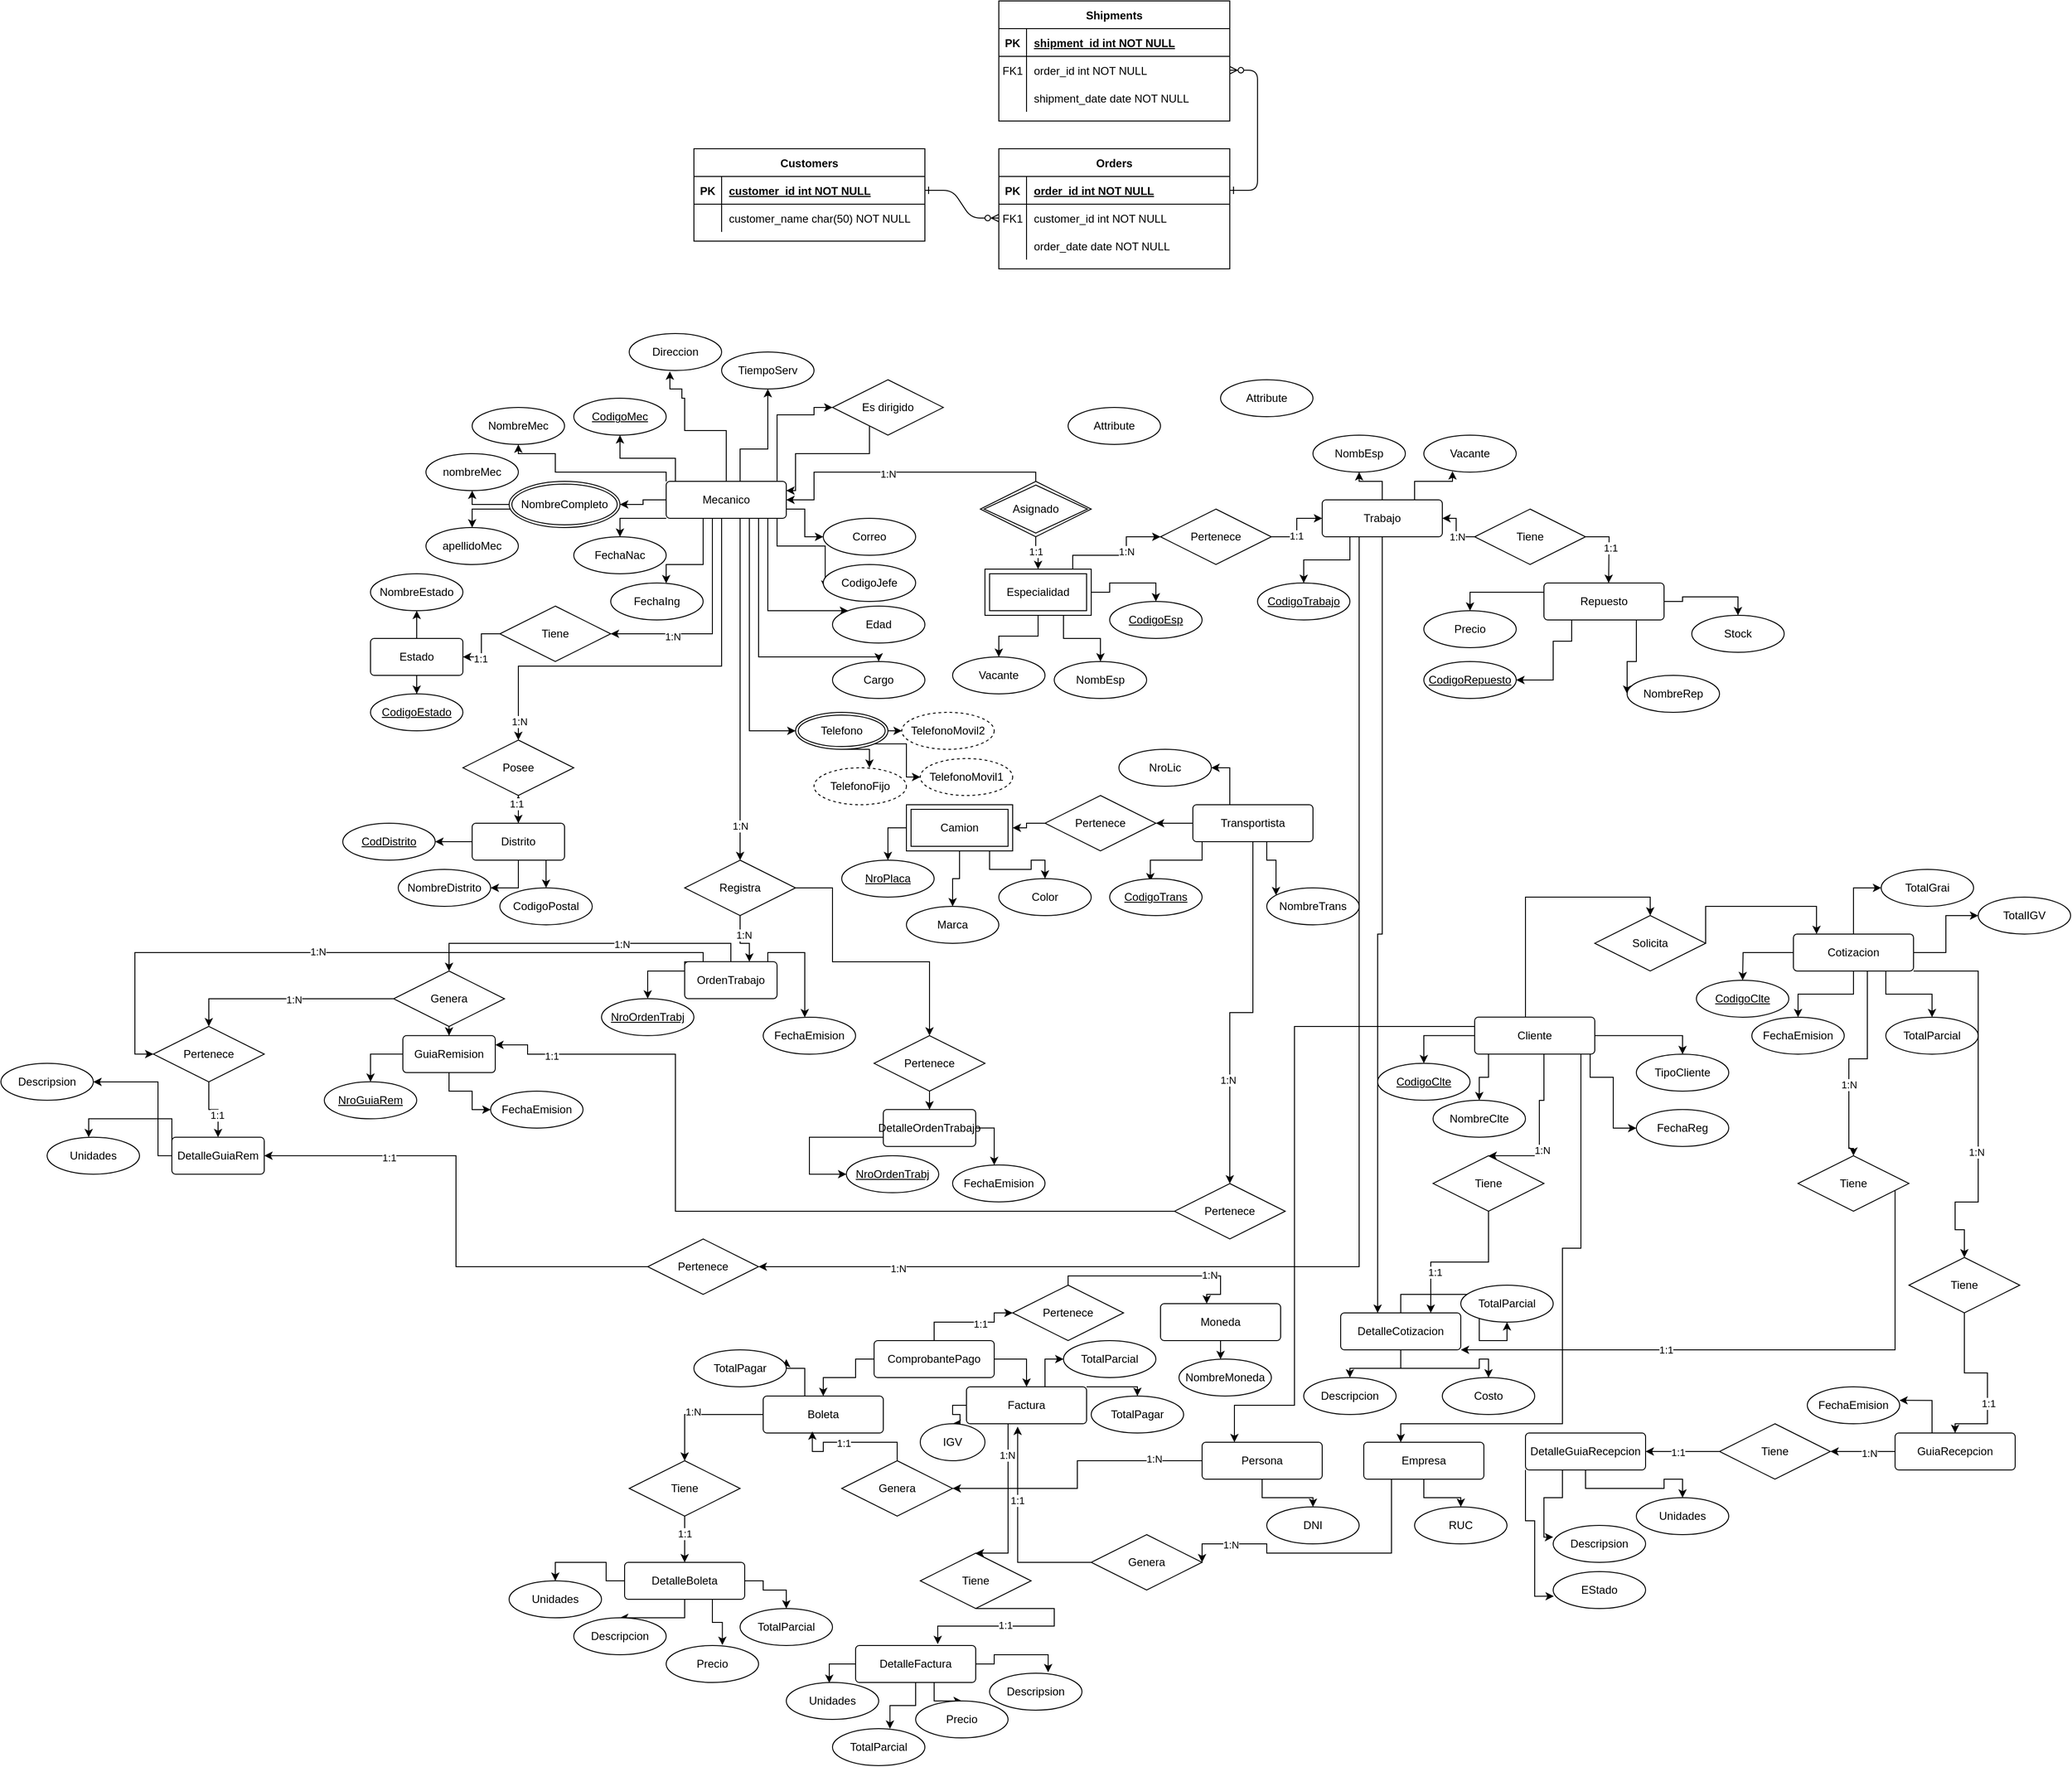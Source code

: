 <mxfile version="21.3.2" type="github">
  <diagram id="R2lEEEUBdFMjLlhIrx00" name="Page-1">
    <mxGraphModel dx="3718" dy="2744" grid="1" gridSize="10" guides="1" tooltips="1" connect="1" arrows="1" fold="1" page="1" pageScale="1" pageWidth="850" pageHeight="1100" math="0" shadow="0" extFonts="Permanent Marker^https://fonts.googleapis.com/css?family=Permanent+Marker">
      <root>
        <mxCell id="0" />
        <mxCell id="1" parent="0" />
        <mxCell id="C-vyLk0tnHw3VtMMgP7b-1" value="" style="edgeStyle=entityRelationEdgeStyle;endArrow=ERzeroToMany;startArrow=ERone;endFill=1;startFill=0;" parent="1" source="C-vyLk0tnHw3VtMMgP7b-24" target="C-vyLk0tnHw3VtMMgP7b-6" edge="1">
          <mxGeometry width="100" height="100" relative="1" as="geometry">
            <mxPoint x="340" y="720" as="sourcePoint" />
            <mxPoint x="440" y="620" as="targetPoint" />
          </mxGeometry>
        </mxCell>
        <mxCell id="C-vyLk0tnHw3VtMMgP7b-12" value="" style="edgeStyle=entityRelationEdgeStyle;endArrow=ERzeroToMany;startArrow=ERone;endFill=1;startFill=0;" parent="1" source="C-vyLk0tnHw3VtMMgP7b-3" target="C-vyLk0tnHw3VtMMgP7b-17" edge="1">
          <mxGeometry width="100" height="100" relative="1" as="geometry">
            <mxPoint x="400" y="180" as="sourcePoint" />
            <mxPoint x="460" y="205" as="targetPoint" />
          </mxGeometry>
        </mxCell>
        <mxCell id="C-vyLk0tnHw3VtMMgP7b-2" value="Orders" style="shape=table;startSize=30;container=1;collapsible=1;childLayout=tableLayout;fixedRows=1;rowLines=0;fontStyle=1;align=center;resizeLast=1;" parent="1" vertex="1">
          <mxGeometry x="450" y="120" width="250" height="130" as="geometry" />
        </mxCell>
        <mxCell id="C-vyLk0tnHw3VtMMgP7b-3" value="" style="shape=partialRectangle;collapsible=0;dropTarget=0;pointerEvents=0;fillColor=none;points=[[0,0.5],[1,0.5]];portConstraint=eastwest;top=0;left=0;right=0;bottom=1;" parent="C-vyLk0tnHw3VtMMgP7b-2" vertex="1">
          <mxGeometry y="30" width="250" height="30" as="geometry" />
        </mxCell>
        <mxCell id="C-vyLk0tnHw3VtMMgP7b-4" value="PK" style="shape=partialRectangle;overflow=hidden;connectable=0;fillColor=none;top=0;left=0;bottom=0;right=0;fontStyle=1;" parent="C-vyLk0tnHw3VtMMgP7b-3" vertex="1">
          <mxGeometry width="30" height="30" as="geometry" />
        </mxCell>
        <mxCell id="C-vyLk0tnHw3VtMMgP7b-5" value="order_id int NOT NULL " style="shape=partialRectangle;overflow=hidden;connectable=0;fillColor=none;top=0;left=0;bottom=0;right=0;align=left;spacingLeft=6;fontStyle=5;" parent="C-vyLk0tnHw3VtMMgP7b-3" vertex="1">
          <mxGeometry x="30" width="220" height="30" as="geometry" />
        </mxCell>
        <mxCell id="C-vyLk0tnHw3VtMMgP7b-6" value="" style="shape=partialRectangle;collapsible=0;dropTarget=0;pointerEvents=0;fillColor=none;points=[[0,0.5],[1,0.5]];portConstraint=eastwest;top=0;left=0;right=0;bottom=0;" parent="C-vyLk0tnHw3VtMMgP7b-2" vertex="1">
          <mxGeometry y="60" width="250" height="30" as="geometry" />
        </mxCell>
        <mxCell id="C-vyLk0tnHw3VtMMgP7b-7" value="FK1" style="shape=partialRectangle;overflow=hidden;connectable=0;fillColor=none;top=0;left=0;bottom=0;right=0;" parent="C-vyLk0tnHw3VtMMgP7b-6" vertex="1">
          <mxGeometry width="30" height="30" as="geometry" />
        </mxCell>
        <mxCell id="C-vyLk0tnHw3VtMMgP7b-8" value="customer_id int NOT NULL" style="shape=partialRectangle;overflow=hidden;connectable=0;fillColor=none;top=0;left=0;bottom=0;right=0;align=left;spacingLeft=6;" parent="C-vyLk0tnHw3VtMMgP7b-6" vertex="1">
          <mxGeometry x="30" width="220" height="30" as="geometry" />
        </mxCell>
        <mxCell id="C-vyLk0tnHw3VtMMgP7b-9" value="" style="shape=partialRectangle;collapsible=0;dropTarget=0;pointerEvents=0;fillColor=none;points=[[0,0.5],[1,0.5]];portConstraint=eastwest;top=0;left=0;right=0;bottom=0;" parent="C-vyLk0tnHw3VtMMgP7b-2" vertex="1">
          <mxGeometry y="90" width="250" height="30" as="geometry" />
        </mxCell>
        <mxCell id="C-vyLk0tnHw3VtMMgP7b-10" value="" style="shape=partialRectangle;overflow=hidden;connectable=0;fillColor=none;top=0;left=0;bottom=0;right=0;" parent="C-vyLk0tnHw3VtMMgP7b-9" vertex="1">
          <mxGeometry width="30" height="30" as="geometry" />
        </mxCell>
        <mxCell id="C-vyLk0tnHw3VtMMgP7b-11" value="order_date date NOT NULL" style="shape=partialRectangle;overflow=hidden;connectable=0;fillColor=none;top=0;left=0;bottom=0;right=0;align=left;spacingLeft=6;" parent="C-vyLk0tnHw3VtMMgP7b-9" vertex="1">
          <mxGeometry x="30" width="220" height="30" as="geometry" />
        </mxCell>
        <mxCell id="C-vyLk0tnHw3VtMMgP7b-13" value="Shipments" style="shape=table;startSize=30;container=1;collapsible=1;childLayout=tableLayout;fixedRows=1;rowLines=0;fontStyle=1;align=center;resizeLast=1;" parent="1" vertex="1">
          <mxGeometry x="450" y="-40" width="250" height="130" as="geometry" />
        </mxCell>
        <mxCell id="C-vyLk0tnHw3VtMMgP7b-14" value="" style="shape=partialRectangle;collapsible=0;dropTarget=0;pointerEvents=0;fillColor=none;points=[[0,0.5],[1,0.5]];portConstraint=eastwest;top=0;left=0;right=0;bottom=1;" parent="C-vyLk0tnHw3VtMMgP7b-13" vertex="1">
          <mxGeometry y="30" width="250" height="30" as="geometry" />
        </mxCell>
        <mxCell id="C-vyLk0tnHw3VtMMgP7b-15" value="PK" style="shape=partialRectangle;overflow=hidden;connectable=0;fillColor=none;top=0;left=0;bottom=0;right=0;fontStyle=1;" parent="C-vyLk0tnHw3VtMMgP7b-14" vertex="1">
          <mxGeometry width="30" height="30" as="geometry">
            <mxRectangle width="30" height="30" as="alternateBounds" />
          </mxGeometry>
        </mxCell>
        <mxCell id="C-vyLk0tnHw3VtMMgP7b-16" value="shipment_id int NOT NULL " style="shape=partialRectangle;overflow=hidden;connectable=0;fillColor=none;top=0;left=0;bottom=0;right=0;align=left;spacingLeft=6;fontStyle=5;" parent="C-vyLk0tnHw3VtMMgP7b-14" vertex="1">
          <mxGeometry x="30" width="220" height="30" as="geometry">
            <mxRectangle width="220" height="30" as="alternateBounds" />
          </mxGeometry>
        </mxCell>
        <mxCell id="C-vyLk0tnHw3VtMMgP7b-17" value="" style="shape=partialRectangle;collapsible=0;dropTarget=0;pointerEvents=0;fillColor=none;points=[[0,0.5],[1,0.5]];portConstraint=eastwest;top=0;left=0;right=0;bottom=0;" parent="C-vyLk0tnHw3VtMMgP7b-13" vertex="1">
          <mxGeometry y="60" width="250" height="30" as="geometry" />
        </mxCell>
        <mxCell id="C-vyLk0tnHw3VtMMgP7b-18" value="FK1" style="shape=partialRectangle;overflow=hidden;connectable=0;fillColor=none;top=0;left=0;bottom=0;right=0;" parent="C-vyLk0tnHw3VtMMgP7b-17" vertex="1">
          <mxGeometry width="30" height="30" as="geometry">
            <mxRectangle width="30" height="30" as="alternateBounds" />
          </mxGeometry>
        </mxCell>
        <mxCell id="C-vyLk0tnHw3VtMMgP7b-19" value="order_id int NOT NULL" style="shape=partialRectangle;overflow=hidden;connectable=0;fillColor=none;top=0;left=0;bottom=0;right=0;align=left;spacingLeft=6;" parent="C-vyLk0tnHw3VtMMgP7b-17" vertex="1">
          <mxGeometry x="30" width="220" height="30" as="geometry">
            <mxRectangle width="220" height="30" as="alternateBounds" />
          </mxGeometry>
        </mxCell>
        <mxCell id="C-vyLk0tnHw3VtMMgP7b-20" value="" style="shape=partialRectangle;collapsible=0;dropTarget=0;pointerEvents=0;fillColor=none;points=[[0,0.5],[1,0.5]];portConstraint=eastwest;top=0;left=0;right=0;bottom=0;" parent="C-vyLk0tnHw3VtMMgP7b-13" vertex="1">
          <mxGeometry y="90" width="250" height="30" as="geometry" />
        </mxCell>
        <mxCell id="C-vyLk0tnHw3VtMMgP7b-21" value="" style="shape=partialRectangle;overflow=hidden;connectable=0;fillColor=none;top=0;left=0;bottom=0;right=0;" parent="C-vyLk0tnHw3VtMMgP7b-20" vertex="1">
          <mxGeometry width="30" height="30" as="geometry">
            <mxRectangle width="30" height="30" as="alternateBounds" />
          </mxGeometry>
        </mxCell>
        <mxCell id="C-vyLk0tnHw3VtMMgP7b-22" value="shipment_date date NOT NULL" style="shape=partialRectangle;overflow=hidden;connectable=0;fillColor=none;top=0;left=0;bottom=0;right=0;align=left;spacingLeft=6;" parent="C-vyLk0tnHw3VtMMgP7b-20" vertex="1">
          <mxGeometry x="30" width="220" height="30" as="geometry">
            <mxRectangle width="220" height="30" as="alternateBounds" />
          </mxGeometry>
        </mxCell>
        <mxCell id="C-vyLk0tnHw3VtMMgP7b-23" value="Customers" style="shape=table;startSize=30;container=1;collapsible=1;childLayout=tableLayout;fixedRows=1;rowLines=0;fontStyle=1;align=center;resizeLast=1;" parent="1" vertex="1">
          <mxGeometry x="120" y="120" width="250" height="100" as="geometry" />
        </mxCell>
        <mxCell id="C-vyLk0tnHw3VtMMgP7b-24" value="" style="shape=partialRectangle;collapsible=0;dropTarget=0;pointerEvents=0;fillColor=none;points=[[0,0.5],[1,0.5]];portConstraint=eastwest;top=0;left=0;right=0;bottom=1;" parent="C-vyLk0tnHw3VtMMgP7b-23" vertex="1">
          <mxGeometry y="30" width="250" height="30" as="geometry" />
        </mxCell>
        <mxCell id="C-vyLk0tnHw3VtMMgP7b-25" value="PK" style="shape=partialRectangle;overflow=hidden;connectable=0;fillColor=none;top=0;left=0;bottom=0;right=0;fontStyle=1;" parent="C-vyLk0tnHw3VtMMgP7b-24" vertex="1">
          <mxGeometry width="30" height="30" as="geometry" />
        </mxCell>
        <mxCell id="C-vyLk0tnHw3VtMMgP7b-26" value="customer_id int NOT NULL " style="shape=partialRectangle;overflow=hidden;connectable=0;fillColor=none;top=0;left=0;bottom=0;right=0;align=left;spacingLeft=6;fontStyle=5;" parent="C-vyLk0tnHw3VtMMgP7b-24" vertex="1">
          <mxGeometry x="30" width="220" height="30" as="geometry" />
        </mxCell>
        <mxCell id="C-vyLk0tnHw3VtMMgP7b-27" value="" style="shape=partialRectangle;collapsible=0;dropTarget=0;pointerEvents=0;fillColor=none;points=[[0,0.5],[1,0.5]];portConstraint=eastwest;top=0;left=0;right=0;bottom=0;" parent="C-vyLk0tnHw3VtMMgP7b-23" vertex="1">
          <mxGeometry y="60" width="250" height="30" as="geometry" />
        </mxCell>
        <mxCell id="C-vyLk0tnHw3VtMMgP7b-28" value="" style="shape=partialRectangle;overflow=hidden;connectable=0;fillColor=none;top=0;left=0;bottom=0;right=0;" parent="C-vyLk0tnHw3VtMMgP7b-27" vertex="1">
          <mxGeometry width="30" height="30" as="geometry" />
        </mxCell>
        <mxCell id="C-vyLk0tnHw3VtMMgP7b-29" value="customer_name char(50) NOT NULL" style="shape=partialRectangle;overflow=hidden;connectable=0;fillColor=none;top=0;left=0;bottom=0;right=0;align=left;spacingLeft=6;" parent="C-vyLk0tnHw3VtMMgP7b-27" vertex="1">
          <mxGeometry x="30" width="220" height="30" as="geometry" />
        </mxCell>
        <mxCell id="M8MyPjT-8VXEiouBS-rW-5" style="edgeStyle=orthogonalEdgeStyle;rounded=0;orthogonalLoop=1;jettySize=auto;html=1;entryX=0.5;entryY=1;entryDx=0;entryDy=0;" edge="1" parent="1" source="M8MyPjT-8VXEiouBS-rW-1" target="M8MyPjT-8VXEiouBS-rW-3">
          <mxGeometry relative="1" as="geometry">
            <Array as="points">
              <mxPoint x="100" y="455" />
              <mxPoint x="40" y="455" />
            </Array>
          </mxGeometry>
        </mxCell>
        <mxCell id="M8MyPjT-8VXEiouBS-rW-6" style="edgeStyle=orthogonalEdgeStyle;rounded=0;orthogonalLoop=1;jettySize=auto;html=1;entryX=0.5;entryY=1;entryDx=0;entryDy=0;" edge="1" parent="1" source="M8MyPjT-8VXEiouBS-rW-1" target="M8MyPjT-8VXEiouBS-rW-2">
          <mxGeometry relative="1" as="geometry">
            <Array as="points">
              <mxPoint x="90" y="470" />
              <mxPoint x="-30" y="470" />
              <mxPoint x="-30" y="450" />
              <mxPoint x="-70" y="450" />
            </Array>
          </mxGeometry>
        </mxCell>
        <mxCell id="M8MyPjT-8VXEiouBS-rW-24" style="edgeStyle=orthogonalEdgeStyle;rounded=0;orthogonalLoop=1;jettySize=auto;html=1;entryX=1;entryY=0.5;entryDx=0;entryDy=0;" edge="1" parent="1" source="M8MyPjT-8VXEiouBS-rW-1" target="M8MyPjT-8VXEiouBS-rW-18">
          <mxGeometry relative="1" as="geometry" />
        </mxCell>
        <mxCell id="M8MyPjT-8VXEiouBS-rW-25" style="edgeStyle=orthogonalEdgeStyle;rounded=0;orthogonalLoop=1;jettySize=auto;html=1;entryX=0.5;entryY=0;entryDx=0;entryDy=0;" edge="1" parent="1" source="M8MyPjT-8VXEiouBS-rW-1" target="M8MyPjT-8VXEiouBS-rW-8">
          <mxGeometry relative="1" as="geometry">
            <Array as="points">
              <mxPoint x="40" y="520" />
            </Array>
          </mxGeometry>
        </mxCell>
        <mxCell id="M8MyPjT-8VXEiouBS-rW-33" style="edgeStyle=orthogonalEdgeStyle;rounded=0;orthogonalLoop=1;jettySize=auto;html=1;" edge="1" parent="1" source="M8MyPjT-8VXEiouBS-rW-1" target="M8MyPjT-8VXEiouBS-rW-26">
          <mxGeometry relative="1" as="geometry">
            <Array as="points">
              <mxPoint x="180" y="670" />
              <mxPoint x="180" y="670" />
            </Array>
          </mxGeometry>
        </mxCell>
        <mxCell id="M8MyPjT-8VXEiouBS-rW-34" style="edgeStyle=orthogonalEdgeStyle;rounded=0;orthogonalLoop=1;jettySize=auto;html=1;" edge="1" parent="1" source="M8MyPjT-8VXEiouBS-rW-1" target="M8MyPjT-8VXEiouBS-rW-9">
          <mxGeometry relative="1" as="geometry">
            <Array as="points">
              <mxPoint x="130" y="570" />
              <mxPoint x="90" y="570" />
            </Array>
          </mxGeometry>
        </mxCell>
        <mxCell id="M8MyPjT-8VXEiouBS-rW-35" style="edgeStyle=orthogonalEdgeStyle;rounded=0;orthogonalLoop=1;jettySize=auto;html=1;" edge="1" parent="1" source="M8MyPjT-8VXEiouBS-rW-1" target="M8MyPjT-8VXEiouBS-rW-11">
          <mxGeometry relative="1" as="geometry">
            <Array as="points">
              <mxPoint x="190" y="670" />
              <mxPoint x="320" y="670" />
            </Array>
          </mxGeometry>
        </mxCell>
        <mxCell id="M8MyPjT-8VXEiouBS-rW-36" style="edgeStyle=orthogonalEdgeStyle;rounded=0;orthogonalLoop=1;jettySize=auto;html=1;entryX=0.44;entryY=1.025;entryDx=0;entryDy=0;entryPerimeter=0;" edge="1" parent="1" source="M8MyPjT-8VXEiouBS-rW-1" target="M8MyPjT-8VXEiouBS-rW-12">
          <mxGeometry relative="1" as="geometry">
            <mxPoint x="107" y="410" as="targetPoint" />
            <Array as="points">
              <mxPoint x="155" y="425" />
              <mxPoint x="110" y="425" />
              <mxPoint x="110" y="390" />
              <mxPoint x="107" y="390" />
              <mxPoint x="107" y="380" />
              <mxPoint x="94" y="380" />
            </Array>
          </mxGeometry>
        </mxCell>
        <mxCell id="M8MyPjT-8VXEiouBS-rW-37" style="edgeStyle=orthogonalEdgeStyle;rounded=0;orthogonalLoop=1;jettySize=auto;html=1;entryX=0;entryY=0.5;entryDx=0;entryDy=0;" edge="1" parent="1" source="M8MyPjT-8VXEiouBS-rW-1" target="M8MyPjT-8VXEiouBS-rW-17">
          <mxGeometry relative="1" as="geometry">
            <Array as="points">
              <mxPoint x="240" y="510" />
              <mxPoint x="240" y="540" />
            </Array>
          </mxGeometry>
        </mxCell>
        <mxCell id="M8MyPjT-8VXEiouBS-rW-38" style="edgeStyle=orthogonalEdgeStyle;rounded=0;orthogonalLoop=1;jettySize=auto;html=1;" edge="1" parent="1" source="M8MyPjT-8VXEiouBS-rW-1" target="M8MyPjT-8VXEiouBS-rW-13">
          <mxGeometry relative="1" as="geometry">
            <Array as="points">
              <mxPoint x="170" y="445" />
              <mxPoint x="200" y="445" />
            </Array>
          </mxGeometry>
        </mxCell>
        <mxCell id="M8MyPjT-8VXEiouBS-rW-39" style="edgeStyle=orthogonalEdgeStyle;rounded=0;orthogonalLoop=1;jettySize=auto;html=1;entryX=0.021;entryY=0.657;entryDx=0;entryDy=0;entryPerimeter=0;" edge="1" parent="1" source="M8MyPjT-8VXEiouBS-rW-1" target="M8MyPjT-8VXEiouBS-rW-14">
          <mxGeometry relative="1" as="geometry">
            <Array as="points">
              <mxPoint x="210" y="550" />
              <mxPoint x="262" y="550" />
            </Array>
          </mxGeometry>
        </mxCell>
        <mxCell id="M8MyPjT-8VXEiouBS-rW-40" style="edgeStyle=orthogonalEdgeStyle;rounded=0;orthogonalLoop=1;jettySize=auto;html=1;" edge="1" parent="1" source="M8MyPjT-8VXEiouBS-rW-1" target="M8MyPjT-8VXEiouBS-rW-10">
          <mxGeometry relative="1" as="geometry">
            <Array as="points">
              <mxPoint x="200" y="620" />
            </Array>
          </mxGeometry>
        </mxCell>
        <mxCell id="M8MyPjT-8VXEiouBS-rW-42" style="edgeStyle=orthogonalEdgeStyle;rounded=0;orthogonalLoop=1;jettySize=auto;html=1;entryX=1;entryY=0.5;entryDx=0;entryDy=0;" edge="1" parent="1" source="M8MyPjT-8VXEiouBS-rW-1" target="M8MyPjT-8VXEiouBS-rW-49">
          <mxGeometry relative="1" as="geometry">
            <mxPoint x="10" y="645" as="targetPoint" />
            <Array as="points">
              <mxPoint x="140" y="645" />
            </Array>
          </mxGeometry>
        </mxCell>
        <mxCell id="M8MyPjT-8VXEiouBS-rW-212" value="1:N" style="edgeLabel;html=1;align=center;verticalAlign=middle;resizable=0;points=[];" vertex="1" connectable="0" parent="M8MyPjT-8VXEiouBS-rW-42">
          <mxGeometry x="0.436" y="3" relative="1" as="geometry">
            <mxPoint as="offset" />
          </mxGeometry>
        </mxCell>
        <mxCell id="M8MyPjT-8VXEiouBS-rW-51" style="edgeStyle=orthogonalEdgeStyle;rounded=0;orthogonalLoop=1;jettySize=auto;html=1;" edge="1" parent="1" source="M8MyPjT-8VXEiouBS-rW-1" target="M8MyPjT-8VXEiouBS-rW-50">
          <mxGeometry relative="1" as="geometry">
            <Array as="points">
              <mxPoint x="150" y="680" />
              <mxPoint x="-70" y="680" />
            </Array>
          </mxGeometry>
        </mxCell>
        <mxCell id="M8MyPjT-8VXEiouBS-rW-205" value="1:N" style="edgeLabel;html=1;align=center;verticalAlign=middle;resizable=0;points=[];" vertex="1" connectable="0" parent="M8MyPjT-8VXEiouBS-rW-51">
          <mxGeometry x="0.911" y="1" relative="1" as="geometry">
            <mxPoint as="offset" />
          </mxGeometry>
        </mxCell>
        <mxCell id="M8MyPjT-8VXEiouBS-rW-61" style="edgeStyle=orthogonalEdgeStyle;rounded=0;orthogonalLoop=1;jettySize=auto;html=1;entryX=0;entryY=0.5;entryDx=0;entryDy=0;" edge="1" parent="1" source="M8MyPjT-8VXEiouBS-rW-1" target="M8MyPjT-8VXEiouBS-rW-60">
          <mxGeometry relative="1" as="geometry">
            <Array as="points">
              <mxPoint x="210" y="408" />
              <mxPoint x="250" y="408" />
            </Array>
          </mxGeometry>
        </mxCell>
        <mxCell id="M8MyPjT-8VXEiouBS-rW-160" style="edgeStyle=orthogonalEdgeStyle;rounded=0;orthogonalLoop=1;jettySize=auto;html=1;" edge="1" parent="1" source="M8MyPjT-8VXEiouBS-rW-1">
          <mxGeometry relative="1" as="geometry">
            <mxPoint x="170" y="890" as="targetPoint" />
            <Array as="points">
              <mxPoint x="170" y="650" />
              <mxPoint x="170" y="650" />
            </Array>
          </mxGeometry>
        </mxCell>
        <mxCell id="M8MyPjT-8VXEiouBS-rW-214" value="1:N" style="edgeLabel;html=1;align=center;verticalAlign=middle;resizable=0;points=[];" vertex="1" connectable="0" parent="M8MyPjT-8VXEiouBS-rW-160">
          <mxGeometry x="0.801" relative="1" as="geometry">
            <mxPoint as="offset" />
          </mxGeometry>
        </mxCell>
        <mxCell id="M8MyPjT-8VXEiouBS-rW-1" value="Mecanico" style="rounded=1;arcSize=10;whiteSpace=wrap;html=1;align=center;" vertex="1" parent="1">
          <mxGeometry x="90" y="480" width="130" height="40" as="geometry" />
        </mxCell>
        <mxCell id="M8MyPjT-8VXEiouBS-rW-2" value="NombreMec" style="ellipse;whiteSpace=wrap;html=1;align=center;" vertex="1" parent="1">
          <mxGeometry x="-120" y="400" width="100" height="40" as="geometry" />
        </mxCell>
        <mxCell id="M8MyPjT-8VXEiouBS-rW-3" value="CodigoMec" style="ellipse;whiteSpace=wrap;html=1;align=center;fontStyle=4;" vertex="1" parent="1">
          <mxGeometry x="-10" y="390" width="100" height="40" as="geometry" />
        </mxCell>
        <mxCell id="M8MyPjT-8VXEiouBS-rW-7" value="nombreMec" style="ellipse;whiteSpace=wrap;html=1;align=center;" vertex="1" parent="1">
          <mxGeometry x="-170" y="450" width="100" height="40" as="geometry" />
        </mxCell>
        <mxCell id="M8MyPjT-8VXEiouBS-rW-8" value="FechaNac" style="ellipse;whiteSpace=wrap;html=1;align=center;" vertex="1" parent="1">
          <mxGeometry x="-10" y="540" width="100" height="40" as="geometry" />
        </mxCell>
        <mxCell id="M8MyPjT-8VXEiouBS-rW-9" value="FechaIng" style="ellipse;whiteSpace=wrap;html=1;align=center;" vertex="1" parent="1">
          <mxGeometry x="30" y="590" width="100" height="40" as="geometry" />
        </mxCell>
        <mxCell id="M8MyPjT-8VXEiouBS-rW-10" value="Edad" style="ellipse;whiteSpace=wrap;html=1;align=center;" vertex="1" parent="1">
          <mxGeometry x="270" y="615" width="100" height="40" as="geometry" />
        </mxCell>
        <mxCell id="M8MyPjT-8VXEiouBS-rW-11" value="Cargo" style="ellipse;whiteSpace=wrap;html=1;align=center;" vertex="1" parent="1">
          <mxGeometry x="270" y="675" width="100" height="40" as="geometry" />
        </mxCell>
        <mxCell id="M8MyPjT-8VXEiouBS-rW-12" value="Direccion" style="ellipse;whiteSpace=wrap;html=1;align=center;" vertex="1" parent="1">
          <mxGeometry x="50" y="320" width="100" height="40" as="geometry" />
        </mxCell>
        <mxCell id="M8MyPjT-8VXEiouBS-rW-13" value="TiempoServ" style="ellipse;whiteSpace=wrap;html=1;align=center;" vertex="1" parent="1">
          <mxGeometry x="150" y="340" width="100" height="40" as="geometry" />
        </mxCell>
        <mxCell id="M8MyPjT-8VXEiouBS-rW-14" value="CodigoJefe" style="ellipse;whiteSpace=wrap;html=1;align=center;" vertex="1" parent="1">
          <mxGeometry x="260" y="570" width="100" height="40" as="geometry" />
        </mxCell>
        <mxCell id="M8MyPjT-8VXEiouBS-rW-15" value="Attribute" style="ellipse;whiteSpace=wrap;html=1;align=center;" vertex="1" parent="1">
          <mxGeometry x="690" y="370" width="100" height="40" as="geometry" />
        </mxCell>
        <mxCell id="M8MyPjT-8VXEiouBS-rW-16" value="Attribute" style="ellipse;whiteSpace=wrap;html=1;align=center;" vertex="1" parent="1">
          <mxGeometry x="525" y="400" width="100" height="40" as="geometry" />
        </mxCell>
        <mxCell id="M8MyPjT-8VXEiouBS-rW-17" value="Correo" style="ellipse;whiteSpace=wrap;html=1;align=center;" vertex="1" parent="1">
          <mxGeometry x="260" y="520" width="100" height="40" as="geometry" />
        </mxCell>
        <mxCell id="M8MyPjT-8VXEiouBS-rW-20" style="edgeStyle=orthogonalEdgeStyle;rounded=0;orthogonalLoop=1;jettySize=auto;html=1;entryX=0.5;entryY=1;entryDx=0;entryDy=0;" edge="1" parent="1" source="M8MyPjT-8VXEiouBS-rW-18" target="M8MyPjT-8VXEiouBS-rW-7">
          <mxGeometry relative="1" as="geometry">
            <Array as="points">
              <mxPoint x="-120" y="505" />
            </Array>
          </mxGeometry>
        </mxCell>
        <mxCell id="M8MyPjT-8VXEiouBS-rW-21" style="edgeStyle=orthogonalEdgeStyle;rounded=0;orthogonalLoop=1;jettySize=auto;html=1;entryX=0.5;entryY=0;entryDx=0;entryDy=0;" edge="1" parent="1" source="M8MyPjT-8VXEiouBS-rW-18" target="M8MyPjT-8VXEiouBS-rW-19">
          <mxGeometry relative="1" as="geometry">
            <Array as="points">
              <mxPoint x="-120" y="510" />
            </Array>
          </mxGeometry>
        </mxCell>
        <mxCell id="M8MyPjT-8VXEiouBS-rW-18" value="NombreCompleto" style="ellipse;shape=doubleEllipse;margin=3;whiteSpace=wrap;html=1;align=center;" vertex="1" parent="1">
          <mxGeometry x="-80" y="480" width="120" height="50" as="geometry" />
        </mxCell>
        <mxCell id="M8MyPjT-8VXEiouBS-rW-19" value="apellidoMec" style="ellipse;whiteSpace=wrap;html=1;align=center;" vertex="1" parent="1">
          <mxGeometry x="-170" y="530" width="100" height="40" as="geometry" />
        </mxCell>
        <mxCell id="M8MyPjT-8VXEiouBS-rW-30" style="edgeStyle=orthogonalEdgeStyle;rounded=0;orthogonalLoop=1;jettySize=auto;html=1;entryX=0.5;entryY=0;entryDx=0;entryDy=0;exitX=0.5;exitY=1;exitDx=0;exitDy=0;" edge="1" parent="1" source="M8MyPjT-8VXEiouBS-rW-26">
          <mxGeometry relative="1" as="geometry">
            <mxPoint x="375" y="790" as="sourcePoint" />
            <mxPoint x="310" y="790" as="targetPoint" />
          </mxGeometry>
        </mxCell>
        <mxCell id="M8MyPjT-8VXEiouBS-rW-31" style="edgeStyle=orthogonalEdgeStyle;rounded=0;orthogonalLoop=1;jettySize=auto;html=1;exitX=1;exitY=1;exitDx=0;exitDy=0;" edge="1" parent="1" source="M8MyPjT-8VXEiouBS-rW-26" target="M8MyPjT-8VXEiouBS-rW-28">
          <mxGeometry relative="1" as="geometry">
            <mxPoint x="425.0" y="770.048" as="sourcePoint" />
            <Array as="points">
              <mxPoint x="350" y="764" />
              <mxPoint x="350" y="800" />
            </Array>
          </mxGeometry>
        </mxCell>
        <mxCell id="M8MyPjT-8VXEiouBS-rW-32" style="edgeStyle=orthogonalEdgeStyle;rounded=0;orthogonalLoop=1;jettySize=auto;html=1;" edge="1" parent="1" source="M8MyPjT-8VXEiouBS-rW-26" target="M8MyPjT-8VXEiouBS-rW-29">
          <mxGeometry relative="1" as="geometry">
            <Array as="points">
              <mxPoint x="340" y="750" />
              <mxPoint x="340" y="750" />
            </Array>
          </mxGeometry>
        </mxCell>
        <mxCell id="M8MyPjT-8VXEiouBS-rW-26" value="Telefono" style="ellipse;shape=doubleEllipse;margin=3;whiteSpace=wrap;html=1;align=center;" vertex="1" parent="1">
          <mxGeometry x="230" y="730" width="100" height="40" as="geometry" />
        </mxCell>
        <mxCell id="M8MyPjT-8VXEiouBS-rW-27" value="TelefonoFijo" style="ellipse;whiteSpace=wrap;html=1;align=center;dashed=1;" vertex="1" parent="1">
          <mxGeometry x="250" y="790" width="100" height="40" as="geometry" />
        </mxCell>
        <mxCell id="M8MyPjT-8VXEiouBS-rW-28" value="TelefonoMovil1" style="ellipse;whiteSpace=wrap;html=1;align=center;dashed=1;" vertex="1" parent="1">
          <mxGeometry x="365" y="780" width="100" height="40" as="geometry" />
        </mxCell>
        <mxCell id="M8MyPjT-8VXEiouBS-rW-29" value="TelefonoMovil2" style="ellipse;whiteSpace=wrap;html=1;align=center;dashed=1;" vertex="1" parent="1">
          <mxGeometry x="345" y="730" width="100" height="40" as="geometry" />
        </mxCell>
        <mxCell id="M8MyPjT-8VXEiouBS-rW-46" style="edgeStyle=orthogonalEdgeStyle;rounded=0;orthogonalLoop=1;jettySize=auto;html=1;exitX=0;exitY=0.5;exitDx=0;exitDy=0;" edge="1" parent="1" source="M8MyPjT-8VXEiouBS-rW-49" target="M8MyPjT-8VXEiouBS-rW-43">
          <mxGeometry relative="1" as="geometry">
            <mxPoint x="-80" y="645" as="sourcePoint" />
            <Array as="points">
              <mxPoint x="-110" y="645" />
              <mxPoint x="-110" y="670" />
            </Array>
          </mxGeometry>
        </mxCell>
        <mxCell id="M8MyPjT-8VXEiouBS-rW-213" value="1:1" style="edgeLabel;html=1;align=center;verticalAlign=middle;resizable=0;points=[];" vertex="1" connectable="0" parent="M8MyPjT-8VXEiouBS-rW-46">
          <mxGeometry x="0.385" y="1" relative="1" as="geometry">
            <mxPoint x="-1" y="1" as="offset" />
          </mxGeometry>
        </mxCell>
        <mxCell id="M8MyPjT-8VXEiouBS-rW-45" style="edgeStyle=orthogonalEdgeStyle;rounded=0;orthogonalLoop=1;jettySize=auto;html=1;" edge="1" parent="1" source="M8MyPjT-8VXEiouBS-rW-43" target="M8MyPjT-8VXEiouBS-rW-44">
          <mxGeometry relative="1" as="geometry" />
        </mxCell>
        <mxCell id="M8MyPjT-8VXEiouBS-rW-48" style="edgeStyle=orthogonalEdgeStyle;rounded=0;orthogonalLoop=1;jettySize=auto;html=1;" edge="1" parent="1" source="M8MyPjT-8VXEiouBS-rW-43" target="M8MyPjT-8VXEiouBS-rW-47">
          <mxGeometry relative="1" as="geometry" />
        </mxCell>
        <mxCell id="M8MyPjT-8VXEiouBS-rW-43" value="Estado" style="rounded=1;arcSize=10;whiteSpace=wrap;html=1;align=center;" vertex="1" parent="1">
          <mxGeometry x="-230" y="650" width="100" height="40" as="geometry" />
        </mxCell>
        <mxCell id="M8MyPjT-8VXEiouBS-rW-44" value="CodigoEstado" style="ellipse;whiteSpace=wrap;html=1;align=center;fontStyle=4;" vertex="1" parent="1">
          <mxGeometry x="-230" y="710" width="100" height="40" as="geometry" />
        </mxCell>
        <mxCell id="M8MyPjT-8VXEiouBS-rW-47" value="NombreEstado" style="ellipse;whiteSpace=wrap;html=1;align=center;" vertex="1" parent="1">
          <mxGeometry x="-230" y="580" width="100" height="40" as="geometry" />
        </mxCell>
        <mxCell id="M8MyPjT-8VXEiouBS-rW-49" value="Tiene" style="shape=rhombus;perimeter=rhombusPerimeter;whiteSpace=wrap;html=1;align=center;" vertex="1" parent="1">
          <mxGeometry x="-90" y="615" width="120" height="60" as="geometry" />
        </mxCell>
        <mxCell id="M8MyPjT-8VXEiouBS-rW-53" style="edgeStyle=orthogonalEdgeStyle;rounded=0;orthogonalLoop=1;jettySize=auto;html=1;" edge="1" parent="1" source="M8MyPjT-8VXEiouBS-rW-50" target="M8MyPjT-8VXEiouBS-rW-52">
          <mxGeometry relative="1" as="geometry">
            <Array as="points">
              <mxPoint x="-70" y="840" />
              <mxPoint x="-70" y="840" />
            </Array>
          </mxGeometry>
        </mxCell>
        <mxCell id="M8MyPjT-8VXEiouBS-rW-50" value="Posee" style="shape=rhombus;perimeter=rhombusPerimeter;whiteSpace=wrap;html=1;align=center;" vertex="1" parent="1">
          <mxGeometry x="-130" y="760" width="120" height="60" as="geometry" />
        </mxCell>
        <mxCell id="M8MyPjT-8VXEiouBS-rW-57" style="edgeStyle=orthogonalEdgeStyle;rounded=0;orthogonalLoop=1;jettySize=auto;html=1;" edge="1" parent="1" source="M8MyPjT-8VXEiouBS-rW-52" target="M8MyPjT-8VXEiouBS-rW-54">
          <mxGeometry relative="1" as="geometry" />
        </mxCell>
        <mxCell id="M8MyPjT-8VXEiouBS-rW-58" style="edgeStyle=orthogonalEdgeStyle;rounded=0;orthogonalLoop=1;jettySize=auto;html=1;entryX=1;entryY=0.5;entryDx=0;entryDy=0;" edge="1" parent="1" source="M8MyPjT-8VXEiouBS-rW-52" target="M8MyPjT-8VXEiouBS-rW-55">
          <mxGeometry relative="1" as="geometry" />
        </mxCell>
        <mxCell id="M8MyPjT-8VXEiouBS-rW-59" style="edgeStyle=orthogonalEdgeStyle;rounded=0;orthogonalLoop=1;jettySize=auto;html=1;entryX=0.5;entryY=0;entryDx=0;entryDy=0;" edge="1" parent="1" source="M8MyPjT-8VXEiouBS-rW-52" target="M8MyPjT-8VXEiouBS-rW-56">
          <mxGeometry relative="1" as="geometry">
            <Array as="points">
              <mxPoint x="-40" y="910" />
              <mxPoint x="-40" y="910" />
            </Array>
          </mxGeometry>
        </mxCell>
        <mxCell id="M8MyPjT-8VXEiouBS-rW-211" value="" style="edgeStyle=orthogonalEdgeStyle;rounded=0;orthogonalLoop=1;jettySize=auto;html=1;" edge="1" parent="1" source="M8MyPjT-8VXEiouBS-rW-52" target="M8MyPjT-8VXEiouBS-rW-50">
          <mxGeometry relative="1" as="geometry" />
        </mxCell>
        <mxCell id="M8MyPjT-8VXEiouBS-rW-52" value="Distrito" style="rounded=1;arcSize=10;whiteSpace=wrap;html=1;align=center;" vertex="1" parent="1">
          <mxGeometry x="-120" y="850" width="100" height="40" as="geometry" />
        </mxCell>
        <mxCell id="M8MyPjT-8VXEiouBS-rW-54" value="CodDistrito" style="ellipse;whiteSpace=wrap;html=1;align=center;fontStyle=4;" vertex="1" parent="1">
          <mxGeometry x="-260" y="850" width="100" height="40" as="geometry" />
        </mxCell>
        <mxCell id="M8MyPjT-8VXEiouBS-rW-55" value="NombreDistrito" style="ellipse;whiteSpace=wrap;html=1;align=center;" vertex="1" parent="1">
          <mxGeometry x="-200" y="900" width="100" height="40" as="geometry" />
        </mxCell>
        <mxCell id="M8MyPjT-8VXEiouBS-rW-56" value="CodigoPostal" style="ellipse;whiteSpace=wrap;html=1;align=center;" vertex="1" parent="1">
          <mxGeometry x="-90" y="919.95" width="100" height="40" as="geometry" />
        </mxCell>
        <mxCell id="M8MyPjT-8VXEiouBS-rW-63" style="edgeStyle=orthogonalEdgeStyle;rounded=0;orthogonalLoop=1;jettySize=auto;html=1;" edge="1" parent="1" source="M8MyPjT-8VXEiouBS-rW-60" target="M8MyPjT-8VXEiouBS-rW-1">
          <mxGeometry relative="1" as="geometry">
            <mxPoint x="240" y="460" as="targetPoint" />
            <Array as="points">
              <mxPoint x="310" y="450" />
              <mxPoint x="230" y="450" />
              <mxPoint x="230" y="490" />
            </Array>
          </mxGeometry>
        </mxCell>
        <mxCell id="M8MyPjT-8VXEiouBS-rW-60" value="Es dirigido" style="shape=rhombus;perimeter=rhombusPerimeter;whiteSpace=wrap;html=1;align=center;" vertex="1" parent="1">
          <mxGeometry x="270" y="370" width="120" height="60" as="geometry" />
        </mxCell>
        <mxCell id="M8MyPjT-8VXEiouBS-rW-65" style="edgeStyle=orthogonalEdgeStyle;rounded=0;orthogonalLoop=1;jettySize=auto;html=1;entryX=1;entryY=0.5;entryDx=0;entryDy=0;exitX=0.5;exitY=0;exitDx=0;exitDy=0;" edge="1" parent="1" source="M8MyPjT-8VXEiouBS-rW-64" target="M8MyPjT-8VXEiouBS-rW-1">
          <mxGeometry relative="1" as="geometry">
            <Array as="points">
              <mxPoint x="490" y="470" />
              <mxPoint x="250" y="470" />
              <mxPoint x="250" y="500" />
            </Array>
          </mxGeometry>
        </mxCell>
        <mxCell id="M8MyPjT-8VXEiouBS-rW-258" value="1:N" style="edgeLabel;html=1;align=center;verticalAlign=middle;resizable=0;points=[];" vertex="1" connectable="0" parent="M8MyPjT-8VXEiouBS-rW-65">
          <mxGeometry x="0.101" y="2" relative="1" as="geometry">
            <mxPoint as="offset" />
          </mxGeometry>
        </mxCell>
        <mxCell id="M8MyPjT-8VXEiouBS-rW-70" style="edgeStyle=orthogonalEdgeStyle;rounded=0;orthogonalLoop=1;jettySize=auto;html=1;" edge="1" parent="1" source="M8MyPjT-8VXEiouBS-rW-64" target="M8MyPjT-8VXEiouBS-rW-68">
          <mxGeometry relative="1" as="geometry" />
        </mxCell>
        <mxCell id="M8MyPjT-8VXEiouBS-rW-259" value="1:1" style="edgeLabel;html=1;align=center;verticalAlign=middle;resizable=0;points=[];" vertex="1" connectable="0" parent="M8MyPjT-8VXEiouBS-rW-70">
          <mxGeometry x="-0.153" relative="1" as="geometry">
            <mxPoint as="offset" />
          </mxGeometry>
        </mxCell>
        <mxCell id="M8MyPjT-8VXEiouBS-rW-64" value="Asignado" style="shape=rhombus;double=1;perimeter=rhombusPerimeter;whiteSpace=wrap;html=1;align=center;" vertex="1" parent="1">
          <mxGeometry x="430" y="480" width="120" height="60" as="geometry" />
        </mxCell>
        <mxCell id="M8MyPjT-8VXEiouBS-rW-74" style="edgeStyle=orthogonalEdgeStyle;rounded=0;orthogonalLoop=1;jettySize=auto;html=1;" edge="1" parent="1" source="M8MyPjT-8VXEiouBS-rW-68" target="M8MyPjT-8VXEiouBS-rW-71">
          <mxGeometry relative="1" as="geometry" />
        </mxCell>
        <mxCell id="M8MyPjT-8VXEiouBS-rW-75" style="edgeStyle=orthogonalEdgeStyle;rounded=0;orthogonalLoop=1;jettySize=auto;html=1;" edge="1" parent="1" source="M8MyPjT-8VXEiouBS-rW-68" target="M8MyPjT-8VXEiouBS-rW-72">
          <mxGeometry relative="1" as="geometry">
            <Array as="points">
              <mxPoint x="520" y="650" />
              <mxPoint x="560" y="650" />
            </Array>
          </mxGeometry>
        </mxCell>
        <mxCell id="M8MyPjT-8VXEiouBS-rW-76" style="edgeStyle=orthogonalEdgeStyle;rounded=0;orthogonalLoop=1;jettySize=auto;html=1;entryX=0.5;entryY=0;entryDx=0;entryDy=0;" edge="1" parent="1" source="M8MyPjT-8VXEiouBS-rW-68" target="M8MyPjT-8VXEiouBS-rW-73">
          <mxGeometry relative="1" as="geometry" />
        </mxCell>
        <mxCell id="M8MyPjT-8VXEiouBS-rW-79" style="edgeStyle=orthogonalEdgeStyle;rounded=0;orthogonalLoop=1;jettySize=auto;html=1;entryX=0;entryY=0.5;entryDx=0;entryDy=0;" edge="1" parent="1" source="M8MyPjT-8VXEiouBS-rW-68" target="M8MyPjT-8VXEiouBS-rW-78">
          <mxGeometry relative="1" as="geometry">
            <Array as="points">
              <mxPoint x="530" y="560" />
              <mxPoint x="588" y="560" />
              <mxPoint x="588" y="540" />
            </Array>
          </mxGeometry>
        </mxCell>
        <mxCell id="M8MyPjT-8VXEiouBS-rW-260" value="1:N" style="edgeLabel;html=1;align=center;verticalAlign=middle;resizable=0;points=[];" vertex="1" connectable="0" parent="M8MyPjT-8VXEiouBS-rW-79">
          <mxGeometry x="0.188" relative="1" as="geometry">
            <mxPoint as="offset" />
          </mxGeometry>
        </mxCell>
        <mxCell id="M8MyPjT-8VXEiouBS-rW-68" value="Especialidad" style="shape=ext;margin=3;double=1;whiteSpace=wrap;html=1;align=center;" vertex="1" parent="1">
          <mxGeometry x="435" y="575" width="115" height="50" as="geometry" />
        </mxCell>
        <mxCell id="M8MyPjT-8VXEiouBS-rW-71" value="Vacante" style="ellipse;whiteSpace=wrap;html=1;align=center;" vertex="1" parent="1">
          <mxGeometry x="400" y="670" width="100" height="40" as="geometry" />
        </mxCell>
        <mxCell id="M8MyPjT-8VXEiouBS-rW-72" value="NombEsp" style="ellipse;whiteSpace=wrap;html=1;align=center;" vertex="1" parent="1">
          <mxGeometry x="510" y="675" width="100" height="40" as="geometry" />
        </mxCell>
        <mxCell id="M8MyPjT-8VXEiouBS-rW-73" value="CodigoEsp" style="ellipse;whiteSpace=wrap;html=1;align=center;fontStyle=4;" vertex="1" parent="1">
          <mxGeometry x="570" y="610" width="100" height="40" as="geometry" />
        </mxCell>
        <mxCell id="M8MyPjT-8VXEiouBS-rW-85" style="edgeStyle=orthogonalEdgeStyle;rounded=0;orthogonalLoop=1;jettySize=auto;html=1;entryX=0.5;entryY=1;entryDx=0;entryDy=0;" edge="1" parent="1" source="M8MyPjT-8VXEiouBS-rW-77" target="M8MyPjT-8VXEiouBS-rW-82">
          <mxGeometry relative="1" as="geometry" />
        </mxCell>
        <mxCell id="M8MyPjT-8VXEiouBS-rW-86" style="edgeStyle=orthogonalEdgeStyle;rounded=0;orthogonalLoop=1;jettySize=auto;html=1;entryX=0.31;entryY=0.975;entryDx=0;entryDy=0;entryPerimeter=0;" edge="1" parent="1" source="M8MyPjT-8VXEiouBS-rW-77" target="M8MyPjT-8VXEiouBS-rW-83">
          <mxGeometry relative="1" as="geometry">
            <Array as="points">
              <mxPoint x="900" y="480" />
              <mxPoint x="941" y="480" />
            </Array>
          </mxGeometry>
        </mxCell>
        <mxCell id="M8MyPjT-8VXEiouBS-rW-87" style="edgeStyle=orthogonalEdgeStyle;rounded=0;orthogonalLoop=1;jettySize=auto;html=1;" edge="1" parent="1" source="M8MyPjT-8VXEiouBS-rW-77" target="M8MyPjT-8VXEiouBS-rW-81">
          <mxGeometry relative="1" as="geometry">
            <Array as="points">
              <mxPoint x="830" y="565" />
              <mxPoint x="780" y="565" />
            </Array>
          </mxGeometry>
        </mxCell>
        <mxCell id="M8MyPjT-8VXEiouBS-rW-218" style="edgeStyle=orthogonalEdgeStyle;rounded=0;orthogonalLoop=1;jettySize=auto;html=1;entryX=1;entryY=0.5;entryDx=0;entryDy=0;" edge="1" parent="1" source="M8MyPjT-8VXEiouBS-rW-77" target="M8MyPjT-8VXEiouBS-rW-217">
          <mxGeometry relative="1" as="geometry">
            <Array as="points">
              <mxPoint x="840" y="1330" />
            </Array>
          </mxGeometry>
        </mxCell>
        <mxCell id="M8MyPjT-8VXEiouBS-rW-220" value="1:N" style="edgeLabel;html=1;align=center;verticalAlign=middle;resizable=0;points=[];" vertex="1" connectable="0" parent="M8MyPjT-8VXEiouBS-rW-218">
          <mxGeometry x="0.791" y="2" relative="1" as="geometry">
            <mxPoint as="offset" />
          </mxGeometry>
        </mxCell>
        <mxCell id="M8MyPjT-8VXEiouBS-rW-229" style="edgeStyle=orthogonalEdgeStyle;rounded=0;orthogonalLoop=1;jettySize=auto;html=1;" edge="1" parent="1" source="M8MyPjT-8VXEiouBS-rW-77" target="M8MyPjT-8VXEiouBS-rW-228">
          <mxGeometry relative="1" as="geometry">
            <Array as="points">
              <mxPoint x="865" y="970" />
              <mxPoint x="860" y="970" />
            </Array>
          </mxGeometry>
        </mxCell>
        <mxCell id="M8MyPjT-8VXEiouBS-rW-77" value="Trabajo" style="rounded=1;arcSize=10;whiteSpace=wrap;html=1;align=center;" vertex="1" parent="1">
          <mxGeometry x="800" y="500" width="130" height="40" as="geometry" />
        </mxCell>
        <mxCell id="M8MyPjT-8VXEiouBS-rW-80" style="edgeStyle=orthogonalEdgeStyle;rounded=0;orthogonalLoop=1;jettySize=auto;html=1;entryX=0;entryY=0.5;entryDx=0;entryDy=0;" edge="1" parent="1" source="M8MyPjT-8VXEiouBS-rW-78" target="M8MyPjT-8VXEiouBS-rW-77">
          <mxGeometry relative="1" as="geometry" />
        </mxCell>
        <mxCell id="M8MyPjT-8VXEiouBS-rW-261" value="1:1" style="edgeLabel;html=1;align=center;verticalAlign=middle;resizable=0;points=[];" vertex="1" connectable="0" parent="M8MyPjT-8VXEiouBS-rW-80">
          <mxGeometry x="-0.298" y="1" relative="1" as="geometry">
            <mxPoint as="offset" />
          </mxGeometry>
        </mxCell>
        <mxCell id="M8MyPjT-8VXEiouBS-rW-78" value="Pertenece" style="shape=rhombus;perimeter=rhombusPerimeter;whiteSpace=wrap;html=1;align=center;" vertex="1" parent="1">
          <mxGeometry x="625" y="510" width="120" height="60" as="geometry" />
        </mxCell>
        <mxCell id="M8MyPjT-8VXEiouBS-rW-81" value="CodigoTrabajo" style="ellipse;whiteSpace=wrap;html=1;align=center;fontStyle=4;" vertex="1" parent="1">
          <mxGeometry x="730" y="590" width="100" height="40" as="geometry" />
        </mxCell>
        <mxCell id="M8MyPjT-8VXEiouBS-rW-82" value="NombEsp" style="ellipse;whiteSpace=wrap;html=1;align=center;" vertex="1" parent="1">
          <mxGeometry x="790" y="430" width="100" height="40" as="geometry" />
        </mxCell>
        <mxCell id="M8MyPjT-8VXEiouBS-rW-83" value="Vacante" style="ellipse;whiteSpace=wrap;html=1;align=center;" vertex="1" parent="1">
          <mxGeometry x="910" y="430" width="100" height="40" as="geometry" />
        </mxCell>
        <mxCell id="M8MyPjT-8VXEiouBS-rW-84" value="CodigoRepuesto" style="ellipse;whiteSpace=wrap;html=1;align=center;fontStyle=4;" vertex="1" parent="1">
          <mxGeometry x="910" y="675" width="100" height="40" as="geometry" />
        </mxCell>
        <mxCell id="M8MyPjT-8VXEiouBS-rW-90" style="edgeStyle=orthogonalEdgeStyle;rounded=0;orthogonalLoop=1;jettySize=auto;html=1;entryX=1;entryY=0.5;entryDx=0;entryDy=0;" edge="1" parent="1" source="M8MyPjT-8VXEiouBS-rW-89" target="M8MyPjT-8VXEiouBS-rW-77">
          <mxGeometry relative="1" as="geometry" />
        </mxCell>
        <mxCell id="M8MyPjT-8VXEiouBS-rW-262" value="1:N" style="edgeLabel;html=1;align=center;verticalAlign=middle;resizable=0;points=[];" vertex="1" connectable="0" parent="M8MyPjT-8VXEiouBS-rW-90">
          <mxGeometry x="-0.316" relative="1" as="geometry">
            <mxPoint as="offset" />
          </mxGeometry>
        </mxCell>
        <mxCell id="M8MyPjT-8VXEiouBS-rW-99" style="edgeStyle=orthogonalEdgeStyle;rounded=0;orthogonalLoop=1;jettySize=auto;html=1;" edge="1" parent="1" source="M8MyPjT-8VXEiouBS-rW-89">
          <mxGeometry relative="1" as="geometry">
            <mxPoint x="1110" y="590" as="targetPoint" />
          </mxGeometry>
        </mxCell>
        <mxCell id="M8MyPjT-8VXEiouBS-rW-263" value="1:1" style="edgeLabel;html=1;align=center;verticalAlign=middle;resizable=0;points=[];" vertex="1" connectable="0" parent="M8MyPjT-8VXEiouBS-rW-99">
          <mxGeometry x="-0.017" y="1" relative="1" as="geometry">
            <mxPoint as="offset" />
          </mxGeometry>
        </mxCell>
        <mxCell id="M8MyPjT-8VXEiouBS-rW-89" value="Tiene" style="shape=rhombus;perimeter=rhombusPerimeter;whiteSpace=wrap;html=1;align=center;" vertex="1" parent="1">
          <mxGeometry x="965" y="510" width="120" height="60" as="geometry" />
        </mxCell>
        <mxCell id="M8MyPjT-8VXEiouBS-rW-92" style="edgeStyle=orthogonalEdgeStyle;rounded=0;orthogonalLoop=1;jettySize=auto;html=1;" edge="1" parent="1" source="M8MyPjT-8VXEiouBS-rW-91" target="M8MyPjT-8VXEiouBS-rW-84">
          <mxGeometry relative="1" as="geometry">
            <Array as="points">
              <mxPoint x="1070" y="653" />
              <mxPoint x="1050" y="653" />
            </Array>
          </mxGeometry>
        </mxCell>
        <mxCell id="M8MyPjT-8VXEiouBS-rW-96" style="edgeStyle=orthogonalEdgeStyle;rounded=0;orthogonalLoop=1;jettySize=auto;html=1;entryX=0.5;entryY=0;entryDx=0;entryDy=0;" edge="1" parent="1" source="M8MyPjT-8VXEiouBS-rW-91" target="M8MyPjT-8VXEiouBS-rW-94">
          <mxGeometry relative="1" as="geometry">
            <Array as="points">
              <mxPoint x="960" y="600" />
            </Array>
          </mxGeometry>
        </mxCell>
        <mxCell id="M8MyPjT-8VXEiouBS-rW-97" style="edgeStyle=orthogonalEdgeStyle;rounded=0;orthogonalLoop=1;jettySize=auto;html=1;entryX=0.5;entryY=0;entryDx=0;entryDy=0;" edge="1" parent="1" source="M8MyPjT-8VXEiouBS-rW-91" target="M8MyPjT-8VXEiouBS-rW-95">
          <mxGeometry relative="1" as="geometry" />
        </mxCell>
        <mxCell id="M8MyPjT-8VXEiouBS-rW-98" style="edgeStyle=orthogonalEdgeStyle;rounded=0;orthogonalLoop=1;jettySize=auto;html=1;" edge="1" parent="1" source="M8MyPjT-8VXEiouBS-rW-91" target="M8MyPjT-8VXEiouBS-rW-93">
          <mxGeometry relative="1" as="geometry">
            <Array as="points">
              <mxPoint x="1140" y="675" />
              <mxPoint x="1130" y="675" />
            </Array>
          </mxGeometry>
        </mxCell>
        <mxCell id="M8MyPjT-8VXEiouBS-rW-91" value="Repuesto" style="rounded=1;arcSize=10;whiteSpace=wrap;html=1;align=center;" vertex="1" parent="1">
          <mxGeometry x="1040" y="590" width="130" height="40" as="geometry" />
        </mxCell>
        <mxCell id="M8MyPjT-8VXEiouBS-rW-93" value="NombreRep" style="ellipse;whiteSpace=wrap;html=1;align=center;" vertex="1" parent="1">
          <mxGeometry x="1130" y="690" width="100" height="40" as="geometry" />
        </mxCell>
        <mxCell id="M8MyPjT-8VXEiouBS-rW-94" value="Precio" style="ellipse;whiteSpace=wrap;html=1;align=center;" vertex="1" parent="1">
          <mxGeometry x="910" y="620" width="100" height="40" as="geometry" />
        </mxCell>
        <mxCell id="M8MyPjT-8VXEiouBS-rW-95" value="Stock" style="ellipse;whiteSpace=wrap;html=1;align=center;" vertex="1" parent="1">
          <mxGeometry x="1200" y="625" width="100" height="40" as="geometry" />
        </mxCell>
        <mxCell id="M8MyPjT-8VXEiouBS-rW-108" style="edgeStyle=orthogonalEdgeStyle;rounded=0;orthogonalLoop=1;jettySize=auto;html=1;entryX=0.44;entryY=0.075;entryDx=0;entryDy=0;entryPerimeter=0;" edge="1" parent="1" source="M8MyPjT-8VXEiouBS-rW-104" target="M8MyPjT-8VXEiouBS-rW-105">
          <mxGeometry relative="1" as="geometry">
            <Array as="points">
              <mxPoint x="670" y="890" />
              <mxPoint x="614" y="890" />
            </Array>
          </mxGeometry>
        </mxCell>
        <mxCell id="M8MyPjT-8VXEiouBS-rW-109" style="edgeStyle=orthogonalEdgeStyle;rounded=0;orthogonalLoop=1;jettySize=auto;html=1;" edge="1" parent="1" source="M8MyPjT-8VXEiouBS-rW-104" target="M8MyPjT-8VXEiouBS-rW-106">
          <mxGeometry relative="1" as="geometry">
            <Array as="points">
              <mxPoint x="740" y="890" />
              <mxPoint x="750" y="890" />
            </Array>
          </mxGeometry>
        </mxCell>
        <mxCell id="M8MyPjT-8VXEiouBS-rW-111" style="edgeStyle=orthogonalEdgeStyle;rounded=0;orthogonalLoop=1;jettySize=auto;html=1;" edge="1" parent="1" source="M8MyPjT-8VXEiouBS-rW-104" target="M8MyPjT-8VXEiouBS-rW-107">
          <mxGeometry relative="1" as="geometry">
            <mxPoint x="895" y="869.998" as="sourcePoint" />
            <mxPoint x="955" y="879.95" as="targetPoint" />
            <Array as="points">
              <mxPoint x="700" y="790" />
            </Array>
          </mxGeometry>
        </mxCell>
        <mxCell id="M8MyPjT-8VXEiouBS-rW-117" style="edgeStyle=orthogonalEdgeStyle;rounded=0;orthogonalLoop=1;jettySize=auto;html=1;" edge="1" parent="1" source="M8MyPjT-8VXEiouBS-rW-104" target="M8MyPjT-8VXEiouBS-rW-116">
          <mxGeometry relative="1" as="geometry" />
        </mxCell>
        <mxCell id="M8MyPjT-8VXEiouBS-rW-231" style="edgeStyle=orthogonalEdgeStyle;rounded=0;orthogonalLoop=1;jettySize=auto;html=1;" edge="1" parent="1" source="M8MyPjT-8VXEiouBS-rW-104" target="M8MyPjT-8VXEiouBS-rW-230">
          <mxGeometry relative="1" as="geometry" />
        </mxCell>
        <mxCell id="M8MyPjT-8VXEiouBS-rW-233" value="1:N" style="edgeLabel;html=1;align=center;verticalAlign=middle;resizable=0;points=[];" vertex="1" connectable="0" parent="M8MyPjT-8VXEiouBS-rW-231">
          <mxGeometry x="0.433" y="-2" relative="1" as="geometry">
            <mxPoint as="offset" />
          </mxGeometry>
        </mxCell>
        <mxCell id="M8MyPjT-8VXEiouBS-rW-104" value="Transportista" style="rounded=1;arcSize=10;whiteSpace=wrap;html=1;align=center;" vertex="1" parent="1">
          <mxGeometry x="660" y="830" width="130" height="40" as="geometry" />
        </mxCell>
        <mxCell id="M8MyPjT-8VXEiouBS-rW-105" value="CodigoTrans" style="ellipse;whiteSpace=wrap;html=1;align=center;fontStyle=4;" vertex="1" parent="1">
          <mxGeometry x="570" y="910" width="100" height="40" as="geometry" />
        </mxCell>
        <mxCell id="M8MyPjT-8VXEiouBS-rW-106" value="NombreTrans" style="ellipse;whiteSpace=wrap;html=1;align=center;" vertex="1" parent="1">
          <mxGeometry x="740" y="919.95" width="100" height="40" as="geometry" />
        </mxCell>
        <mxCell id="M8MyPjT-8VXEiouBS-rW-107" value="NroLic" style="ellipse;whiteSpace=wrap;html=1;align=center;" vertex="1" parent="1">
          <mxGeometry x="580" y="770" width="100" height="40" as="geometry" />
        </mxCell>
        <mxCell id="M8MyPjT-8VXEiouBS-rW-122" style="edgeStyle=orthogonalEdgeStyle;rounded=0;orthogonalLoop=1;jettySize=auto;html=1;" edge="1" parent="1" source="M8MyPjT-8VXEiouBS-rW-115">
          <mxGeometry relative="1" as="geometry">
            <mxPoint x="330" y="890" as="targetPoint" />
            <Array as="points">
              <mxPoint x="330" y="855" />
            </Array>
          </mxGeometry>
        </mxCell>
        <mxCell id="M8MyPjT-8VXEiouBS-rW-123" style="edgeStyle=orthogonalEdgeStyle;rounded=0;orthogonalLoop=1;jettySize=auto;html=1;" edge="1" parent="1" source="M8MyPjT-8VXEiouBS-rW-115" target="M8MyPjT-8VXEiouBS-rW-120">
          <mxGeometry relative="1" as="geometry" />
        </mxCell>
        <mxCell id="M8MyPjT-8VXEiouBS-rW-124" style="edgeStyle=orthogonalEdgeStyle;rounded=0;orthogonalLoop=1;jettySize=auto;html=1;entryX=0.5;entryY=0;entryDx=0;entryDy=0;" edge="1" parent="1" source="M8MyPjT-8VXEiouBS-rW-115" target="M8MyPjT-8VXEiouBS-rW-121">
          <mxGeometry relative="1" as="geometry">
            <Array as="points">
              <mxPoint x="440" y="900" />
              <mxPoint x="485" y="900" />
              <mxPoint x="485" y="890" />
              <mxPoint x="500" y="890" />
            </Array>
          </mxGeometry>
        </mxCell>
        <mxCell id="M8MyPjT-8VXEiouBS-rW-115" value="Camion" style="shape=ext;margin=3;double=1;whiteSpace=wrap;html=1;align=center;" vertex="1" parent="1">
          <mxGeometry x="350" y="830" width="115" height="50" as="geometry" />
        </mxCell>
        <mxCell id="M8MyPjT-8VXEiouBS-rW-118" style="edgeStyle=orthogonalEdgeStyle;rounded=0;orthogonalLoop=1;jettySize=auto;html=1;" edge="1" parent="1" source="M8MyPjT-8VXEiouBS-rW-116" target="M8MyPjT-8VXEiouBS-rW-115">
          <mxGeometry relative="1" as="geometry" />
        </mxCell>
        <mxCell id="M8MyPjT-8VXEiouBS-rW-116" value="Pertenece" style="shape=rhombus;perimeter=rhombusPerimeter;whiteSpace=wrap;html=1;align=center;" vertex="1" parent="1">
          <mxGeometry x="500" y="820" width="120" height="60" as="geometry" />
        </mxCell>
        <mxCell id="M8MyPjT-8VXEiouBS-rW-119" value="NroPlaca" style="ellipse;whiteSpace=wrap;html=1;align=center;fontStyle=4;" vertex="1" parent="1">
          <mxGeometry x="280" y="890" width="100" height="40" as="geometry" />
        </mxCell>
        <mxCell id="M8MyPjT-8VXEiouBS-rW-120" value="Marca" style="ellipse;whiteSpace=wrap;html=1;align=center;" vertex="1" parent="1">
          <mxGeometry x="350" y="940" width="100" height="40" as="geometry" />
        </mxCell>
        <mxCell id="M8MyPjT-8VXEiouBS-rW-121" value="Color" style="ellipse;whiteSpace=wrap;html=1;align=center;" vertex="1" parent="1">
          <mxGeometry x="450" y="910" width="100" height="40" as="geometry" />
        </mxCell>
        <mxCell id="M8MyPjT-8VXEiouBS-rW-131" style="edgeStyle=orthogonalEdgeStyle;rounded=0;orthogonalLoop=1;jettySize=auto;html=1;" edge="1" parent="1" source="M8MyPjT-8VXEiouBS-rW-126" target="M8MyPjT-8VXEiouBS-rW-127">
          <mxGeometry relative="1" as="geometry" />
        </mxCell>
        <mxCell id="M8MyPjT-8VXEiouBS-rW-132" style="edgeStyle=orthogonalEdgeStyle;rounded=0;orthogonalLoop=1;jettySize=auto;html=1;" edge="1" parent="1" source="M8MyPjT-8VXEiouBS-rW-126" target="M8MyPjT-8VXEiouBS-rW-128">
          <mxGeometry relative="1" as="geometry">
            <Array as="points">
              <mxPoint x="980" y="1125" />
              <mxPoint x="970" y="1125" />
            </Array>
          </mxGeometry>
        </mxCell>
        <mxCell id="M8MyPjT-8VXEiouBS-rW-133" style="edgeStyle=orthogonalEdgeStyle;rounded=0;orthogonalLoop=1;jettySize=auto;html=1;" edge="1" parent="1" source="M8MyPjT-8VXEiouBS-rW-126" target="M8MyPjT-8VXEiouBS-rW-129">
          <mxGeometry relative="1" as="geometry">
            <Array as="points">
              <mxPoint x="1090" y="1125" />
              <mxPoint x="1115" y="1125" />
              <mxPoint x="1115" y="1180" />
            </Array>
          </mxGeometry>
        </mxCell>
        <mxCell id="M8MyPjT-8VXEiouBS-rW-134" style="edgeStyle=orthogonalEdgeStyle;rounded=0;orthogonalLoop=1;jettySize=auto;html=1;entryX=0.5;entryY=0;entryDx=0;entryDy=0;" edge="1" parent="1" source="M8MyPjT-8VXEiouBS-rW-126" target="M8MyPjT-8VXEiouBS-rW-130">
          <mxGeometry relative="1" as="geometry">
            <mxPoint x="1182.8" y="1089.27" as="targetPoint" />
          </mxGeometry>
        </mxCell>
        <mxCell id="M8MyPjT-8VXEiouBS-rW-157" style="edgeStyle=orthogonalEdgeStyle;rounded=0;orthogonalLoop=1;jettySize=auto;html=1;entryX=0.5;entryY=0;entryDx=0;entryDy=0;" edge="1" parent="1" source="M8MyPjT-8VXEiouBS-rW-126" target="M8MyPjT-8VXEiouBS-rW-156">
          <mxGeometry relative="1" as="geometry">
            <Array as="points">
              <mxPoint x="1020" y="930" />
              <mxPoint x="1155" y="930" />
            </Array>
          </mxGeometry>
        </mxCell>
        <mxCell id="M8MyPjT-8VXEiouBS-rW-248" style="edgeStyle=orthogonalEdgeStyle;rounded=0;orthogonalLoop=1;jettySize=auto;html=1;entryX=0.5;entryY=0;entryDx=0;entryDy=0;" edge="1" parent="1" source="M8MyPjT-8VXEiouBS-rW-126" target="M8MyPjT-8VXEiouBS-rW-247">
          <mxGeometry relative="1" as="geometry">
            <Array as="points">
              <mxPoint x="1040" y="1150" />
              <mxPoint x="1035" y="1150" />
              <mxPoint x="1035" y="1210" />
            </Array>
          </mxGeometry>
        </mxCell>
        <mxCell id="M8MyPjT-8VXEiouBS-rW-250" value="1:N" style="edgeLabel;html=1;align=center;verticalAlign=middle;resizable=0;points=[];" vertex="1" connectable="0" parent="M8MyPjT-8VXEiouBS-rW-248">
          <mxGeometry x="0.279" y="3" relative="1" as="geometry">
            <mxPoint as="offset" />
          </mxGeometry>
        </mxCell>
        <mxCell id="M8MyPjT-8VXEiouBS-rW-279" style="edgeStyle=orthogonalEdgeStyle;rounded=0;orthogonalLoop=1;jettySize=auto;html=1;" edge="1" parent="1" source="M8MyPjT-8VXEiouBS-rW-126" target="M8MyPjT-8VXEiouBS-rW-278">
          <mxGeometry relative="1" as="geometry">
            <Array as="points">
              <mxPoint x="770" y="1070" />
              <mxPoint x="770" y="1480" />
              <mxPoint x="705" y="1480" />
            </Array>
          </mxGeometry>
        </mxCell>
        <mxCell id="M8MyPjT-8VXEiouBS-rW-281" style="edgeStyle=orthogonalEdgeStyle;rounded=0;orthogonalLoop=1;jettySize=auto;html=1;" edge="1" parent="1" source="M8MyPjT-8VXEiouBS-rW-126" target="M8MyPjT-8VXEiouBS-rW-280">
          <mxGeometry relative="1" as="geometry">
            <Array as="points">
              <mxPoint x="1080" y="1310" />
              <mxPoint x="1060" y="1310" />
              <mxPoint x="1060" y="1500" />
              <mxPoint x="885" y="1500" />
            </Array>
          </mxGeometry>
        </mxCell>
        <mxCell id="M8MyPjT-8VXEiouBS-rW-126" value="Cliente" style="rounded=1;arcSize=10;whiteSpace=wrap;html=1;align=center;" vertex="1" parent="1">
          <mxGeometry x="965" y="1059.87" width="130" height="40" as="geometry" />
        </mxCell>
        <mxCell id="M8MyPjT-8VXEiouBS-rW-127" value="CodigoClte" style="ellipse;whiteSpace=wrap;html=1;align=center;fontStyle=4;" vertex="1" parent="1">
          <mxGeometry x="860" y="1109.87" width="100" height="40" as="geometry" />
        </mxCell>
        <mxCell id="M8MyPjT-8VXEiouBS-rW-128" value="NombreClte" style="ellipse;whiteSpace=wrap;html=1;align=center;" vertex="1" parent="1">
          <mxGeometry x="920" y="1149.87" width="100" height="40" as="geometry" />
        </mxCell>
        <mxCell id="M8MyPjT-8VXEiouBS-rW-129" value="FechaReg" style="ellipse;whiteSpace=wrap;html=1;align=center;" vertex="1" parent="1">
          <mxGeometry x="1140" y="1159.85" width="100" height="40" as="geometry" />
        </mxCell>
        <mxCell id="M8MyPjT-8VXEiouBS-rW-130" value="TipoCliente" style="ellipse;whiteSpace=wrap;html=1;align=center;" vertex="1" parent="1">
          <mxGeometry x="1140" y="1100" width="100" height="40" as="geometry" />
        </mxCell>
        <mxCell id="M8MyPjT-8VXEiouBS-rW-141" style="edgeStyle=orthogonalEdgeStyle;rounded=0;orthogonalLoop=1;jettySize=auto;html=1;" edge="1" parent="1" source="M8MyPjT-8VXEiouBS-rW-145">
          <mxGeometry relative="1" as="geometry">
            <mxPoint x="1255" y="1019.95" as="targetPoint" />
          </mxGeometry>
        </mxCell>
        <mxCell id="M8MyPjT-8VXEiouBS-rW-142" style="edgeStyle=orthogonalEdgeStyle;rounded=0;orthogonalLoop=1;jettySize=auto;html=1;" edge="1" parent="1" source="M8MyPjT-8VXEiouBS-rW-145" target="M8MyPjT-8VXEiouBS-rW-147">
          <mxGeometry relative="1" as="geometry" />
        </mxCell>
        <mxCell id="M8MyPjT-8VXEiouBS-rW-143" style="edgeStyle=orthogonalEdgeStyle;rounded=0;orthogonalLoop=1;jettySize=auto;html=1;" edge="1" parent="1" source="M8MyPjT-8VXEiouBS-rW-145" target="M8MyPjT-8VXEiouBS-rW-148">
          <mxGeometry relative="1" as="geometry">
            <Array as="points">
              <mxPoint x="1410" y="1034.95" />
              <mxPoint x="1460" y="1034.95" />
            </Array>
          </mxGeometry>
        </mxCell>
        <mxCell id="M8MyPjT-8VXEiouBS-rW-144" style="edgeStyle=orthogonalEdgeStyle;rounded=0;orthogonalLoop=1;jettySize=auto;html=1;" edge="1" parent="1" source="M8MyPjT-8VXEiouBS-rW-145" target="M8MyPjT-8VXEiouBS-rW-149">
          <mxGeometry relative="1" as="geometry">
            <mxPoint x="1527.8" y="999.35" as="targetPoint" />
          </mxGeometry>
        </mxCell>
        <mxCell id="M8MyPjT-8VXEiouBS-rW-155" style="edgeStyle=orthogonalEdgeStyle;rounded=0;orthogonalLoop=1;jettySize=auto;html=1;entryX=0;entryY=0.5;entryDx=0;entryDy=0;" edge="1" parent="1" source="M8MyPjT-8VXEiouBS-rW-145" target="M8MyPjT-8VXEiouBS-rW-152">
          <mxGeometry relative="1" as="geometry" />
        </mxCell>
        <mxCell id="M8MyPjT-8VXEiouBS-rW-245" style="edgeStyle=orthogonalEdgeStyle;rounded=0;orthogonalLoop=1;jettySize=auto;html=1;entryX=0.5;entryY=0;entryDx=0;entryDy=0;" edge="1" parent="1" source="M8MyPjT-8VXEiouBS-rW-145" target="M8MyPjT-8VXEiouBS-rW-240">
          <mxGeometry relative="1" as="geometry">
            <Array as="points">
              <mxPoint x="1390" y="1105" />
              <mxPoint x="1370" y="1105" />
              <mxPoint x="1370" y="1202" />
              <mxPoint x="1375" y="1202" />
            </Array>
          </mxGeometry>
        </mxCell>
        <mxCell id="M8MyPjT-8VXEiouBS-rW-246" value="1:N" style="edgeLabel;html=1;align=center;verticalAlign=middle;resizable=0;points=[];" vertex="1" connectable="0" parent="M8MyPjT-8VXEiouBS-rW-245">
          <mxGeometry x="0.273" relative="1" as="geometry">
            <mxPoint as="offset" />
          </mxGeometry>
        </mxCell>
        <mxCell id="M8MyPjT-8VXEiouBS-rW-255" style="edgeStyle=orthogonalEdgeStyle;rounded=0;orthogonalLoop=1;jettySize=auto;html=1;entryX=0.5;entryY=0;entryDx=0;entryDy=0;" edge="1" parent="1" source="M8MyPjT-8VXEiouBS-rW-145" target="M8MyPjT-8VXEiouBS-rW-264">
          <mxGeometry relative="1" as="geometry">
            <Array as="points">
              <mxPoint x="1510" y="1010" />
              <mxPoint x="1510" y="1260" />
              <mxPoint x="1485" y="1260" />
              <mxPoint x="1485" y="1290" />
              <mxPoint x="1495" y="1290" />
            </Array>
          </mxGeometry>
        </mxCell>
        <mxCell id="M8MyPjT-8VXEiouBS-rW-274" value="1:N" style="edgeLabel;html=1;align=center;verticalAlign=middle;resizable=0;points=[];" vertex="1" connectable="0" parent="M8MyPjT-8VXEiouBS-rW-255">
          <mxGeometry x="0.28" y="-2" relative="1" as="geometry">
            <mxPoint as="offset" />
          </mxGeometry>
        </mxCell>
        <mxCell id="M8MyPjT-8VXEiouBS-rW-145" value="Cotizacion" style="rounded=1;arcSize=10;whiteSpace=wrap;html=1;align=center;" vertex="1" parent="1">
          <mxGeometry x="1310" y="969.95" width="130" height="40" as="geometry" />
        </mxCell>
        <mxCell id="M8MyPjT-8VXEiouBS-rW-146" value="CodigoClte" style="ellipse;whiteSpace=wrap;html=1;align=center;fontStyle=4;" vertex="1" parent="1">
          <mxGeometry x="1205" y="1019.95" width="100" height="40" as="geometry" />
        </mxCell>
        <mxCell id="M8MyPjT-8VXEiouBS-rW-147" value="FechaEmision" style="ellipse;whiteSpace=wrap;html=1;align=center;" vertex="1" parent="1">
          <mxGeometry x="1265" y="1059.95" width="100" height="40" as="geometry" />
        </mxCell>
        <mxCell id="M8MyPjT-8VXEiouBS-rW-148" value="TotalParcial" style="ellipse;whiteSpace=wrap;html=1;align=center;" vertex="1" parent="1">
          <mxGeometry x="1410" y="1059.95" width="100" height="40" as="geometry" />
        </mxCell>
        <mxCell id="M8MyPjT-8VXEiouBS-rW-149" value="TotalIGV" style="ellipse;whiteSpace=wrap;html=1;align=center;" vertex="1" parent="1">
          <mxGeometry x="1510" y="929.95" width="100" height="40" as="geometry" />
        </mxCell>
        <mxCell id="M8MyPjT-8VXEiouBS-rW-152" value="TotalGrai" style="ellipse;whiteSpace=wrap;html=1;align=center;" vertex="1" parent="1">
          <mxGeometry x="1405" y="899.95" width="100" height="40" as="geometry" />
        </mxCell>
        <mxCell id="M8MyPjT-8VXEiouBS-rW-158" style="edgeStyle=orthogonalEdgeStyle;rounded=0;orthogonalLoop=1;jettySize=auto;html=1;" edge="1" parent="1" source="M8MyPjT-8VXEiouBS-rW-156" target="M8MyPjT-8VXEiouBS-rW-145">
          <mxGeometry relative="1" as="geometry">
            <Array as="points">
              <mxPoint x="1215" y="939.95" />
              <mxPoint x="1335" y="939.95" />
            </Array>
          </mxGeometry>
        </mxCell>
        <mxCell id="M8MyPjT-8VXEiouBS-rW-156" value="Solicita" style="shape=rhombus;perimeter=rhombusPerimeter;whiteSpace=wrap;html=1;align=center;" vertex="1" parent="1">
          <mxGeometry x="1095" y="949.95" width="120" height="60" as="geometry" />
        </mxCell>
        <mxCell id="M8MyPjT-8VXEiouBS-rW-172" style="edgeStyle=orthogonalEdgeStyle;rounded=0;orthogonalLoop=1;jettySize=auto;html=1;" edge="1" parent="1" source="M8MyPjT-8VXEiouBS-rW-161" target="M8MyPjT-8VXEiouBS-rW-170">
          <mxGeometry relative="1" as="geometry">
            <Array as="points">
              <mxPoint x="170" y="980" />
              <mxPoint x="180" y="980" />
            </Array>
          </mxGeometry>
        </mxCell>
        <mxCell id="M8MyPjT-8VXEiouBS-rW-204" style="edgeStyle=orthogonalEdgeStyle;rounded=0;orthogonalLoop=1;jettySize=auto;html=1;" edge="1" parent="1" source="M8MyPjT-8VXEiouBS-rW-161" target="M8MyPjT-8VXEiouBS-rW-198">
          <mxGeometry relative="1" as="geometry">
            <Array as="points">
              <mxPoint x="270" y="920" />
              <mxPoint x="270" y="1000" />
              <mxPoint x="375" y="1000" />
            </Array>
          </mxGeometry>
        </mxCell>
        <mxCell id="M8MyPjT-8VXEiouBS-rW-161" value="Registra" style="shape=rhombus;perimeter=rhombusPerimeter;whiteSpace=wrap;html=1;align=center;" vertex="1" parent="1">
          <mxGeometry x="110" y="890" width="120" height="60" as="geometry" />
        </mxCell>
        <mxCell id="M8MyPjT-8VXEiouBS-rW-163" style="edgeStyle=orthogonalEdgeStyle;rounded=0;orthogonalLoop=1;jettySize=auto;html=1;exitX=0;exitY=0.5;exitDx=0;exitDy=0;" edge="1" parent="1" source="M8MyPjT-8VXEiouBS-rW-170" target="M8MyPjT-8VXEiouBS-rW-168">
          <mxGeometry relative="1" as="geometry">
            <mxPoint x="50" y="1060" as="targetPoint" />
            <Array as="points">
              <mxPoint x="110" y="1000" />
              <mxPoint x="120" y="1000" />
              <mxPoint x="120" y="1010" />
              <mxPoint x="70" y="1010" />
            </Array>
            <mxPoint x="112.5" y="1019.938" as="sourcePoint" />
          </mxGeometry>
        </mxCell>
        <mxCell id="M8MyPjT-8VXEiouBS-rW-165" style="edgeStyle=orthogonalEdgeStyle;rounded=0;orthogonalLoop=1;jettySize=auto;html=1;" edge="1" parent="1" source="M8MyPjT-8VXEiouBS-rW-170" target="M8MyPjT-8VXEiouBS-rW-173">
          <mxGeometry relative="1" as="geometry">
            <mxPoint x="240" y="1074.95" as="targetPoint" />
            <Array as="points">
              <mxPoint x="200" y="990" />
              <mxPoint x="240" y="990" />
            </Array>
            <mxPoint x="180.0" y="1039.95" as="sourcePoint" />
          </mxGeometry>
        </mxCell>
        <mxCell id="M8MyPjT-8VXEiouBS-rW-168" value="NroOrdenTrabj" style="ellipse;whiteSpace=wrap;html=1;align=center;fontStyle=4;" vertex="1" parent="1">
          <mxGeometry x="20" y="1039.9" width="100" height="40" as="geometry" />
        </mxCell>
        <mxCell id="M8MyPjT-8VXEiouBS-rW-185" style="edgeStyle=orthogonalEdgeStyle;rounded=0;orthogonalLoop=1;jettySize=auto;html=1;entryX=0.5;entryY=0;entryDx=0;entryDy=0;" edge="1" parent="1" source="M8MyPjT-8VXEiouBS-rW-170" target="M8MyPjT-8VXEiouBS-rW-177">
          <mxGeometry relative="1" as="geometry">
            <Array as="points">
              <mxPoint x="-145" y="980" />
            </Array>
          </mxGeometry>
        </mxCell>
        <mxCell id="M8MyPjT-8VXEiouBS-rW-215" value="1:N" style="edgeLabel;html=1;align=center;verticalAlign=middle;resizable=0;points=[];" vertex="1" connectable="0" parent="M8MyPjT-8VXEiouBS-rW-185">
          <mxGeometry x="-0.223" y="1" relative="1" as="geometry">
            <mxPoint as="offset" />
          </mxGeometry>
        </mxCell>
        <mxCell id="M8MyPjT-8VXEiouBS-rW-223" style="edgeStyle=orthogonalEdgeStyle;rounded=0;orthogonalLoop=1;jettySize=auto;html=1;entryX=0;entryY=0.5;entryDx=0;entryDy=0;" edge="1" parent="1" source="M8MyPjT-8VXEiouBS-rW-170" target="M8MyPjT-8VXEiouBS-rW-188">
          <mxGeometry relative="1" as="geometry">
            <Array as="points">
              <mxPoint x="130" y="990" />
              <mxPoint x="-485" y="990" />
              <mxPoint x="-485" y="1100" />
            </Array>
          </mxGeometry>
        </mxCell>
        <mxCell id="M8MyPjT-8VXEiouBS-rW-224" value="1:N" style="edgeLabel;html=1;align=center;verticalAlign=middle;resizable=0;points=[];" vertex="1" connectable="0" parent="M8MyPjT-8VXEiouBS-rW-223">
          <mxGeometry x="0.133" y="-1" relative="1" as="geometry">
            <mxPoint as="offset" />
          </mxGeometry>
        </mxCell>
        <mxCell id="M8MyPjT-8VXEiouBS-rW-170" value="OrdenTrabajo" style="rounded=1;arcSize=10;whiteSpace=wrap;html=1;align=center;" vertex="1" parent="1">
          <mxGeometry x="110" y="999.9" width="100" height="40" as="geometry" />
        </mxCell>
        <mxCell id="M8MyPjT-8VXEiouBS-rW-173" value="FechaEmision" style="ellipse;whiteSpace=wrap;html=1;align=center;" vertex="1" parent="1">
          <mxGeometry x="195" y="1060" width="100" height="40" as="geometry" />
        </mxCell>
        <mxCell id="M8MyPjT-8VXEiouBS-rW-176" style="edgeStyle=orthogonalEdgeStyle;rounded=0;orthogonalLoop=1;jettySize=auto;html=1;entryX=0.5;entryY=0;entryDx=0;entryDy=0;" edge="1" parent="1" source="M8MyPjT-8VXEiouBS-rW-177" target="M8MyPjT-8VXEiouBS-rW-182">
          <mxGeometry relative="1" as="geometry" />
        </mxCell>
        <mxCell id="M8MyPjT-8VXEiouBS-rW-194" style="edgeStyle=orthogonalEdgeStyle;rounded=0;orthogonalLoop=1;jettySize=auto;html=1;entryX=0.5;entryY=0;entryDx=0;entryDy=0;" edge="1" parent="1" source="M8MyPjT-8VXEiouBS-rW-177" target="M8MyPjT-8VXEiouBS-rW-188">
          <mxGeometry relative="1" as="geometry">
            <Array as="points">
              <mxPoint x="-405" y="1040" />
            </Array>
          </mxGeometry>
        </mxCell>
        <mxCell id="M8MyPjT-8VXEiouBS-rW-225" value="1:N" style="edgeLabel;html=1;align=center;verticalAlign=middle;resizable=0;points=[];" vertex="1" connectable="0" parent="M8MyPjT-8VXEiouBS-rW-194">
          <mxGeometry x="-0.06" y="1" relative="1" as="geometry">
            <mxPoint as="offset" />
          </mxGeometry>
        </mxCell>
        <mxCell id="M8MyPjT-8VXEiouBS-rW-177" value="Genera" style="shape=rhombus;perimeter=rhombusPerimeter;whiteSpace=wrap;html=1;align=center;" vertex="1" parent="1">
          <mxGeometry x="-205" y="1010" width="120" height="60" as="geometry" />
        </mxCell>
        <mxCell id="M8MyPjT-8VXEiouBS-rW-178" style="edgeStyle=orthogonalEdgeStyle;rounded=0;orthogonalLoop=1;jettySize=auto;html=1;exitX=0;exitY=0.5;exitDx=0;exitDy=0;" edge="1" parent="1" source="M8MyPjT-8VXEiouBS-rW-182" target="M8MyPjT-8VXEiouBS-rW-186">
          <mxGeometry relative="1" as="geometry">
            <mxPoint x="-275" y="1119.95" as="targetPoint" />
            <Array as="points">
              <mxPoint x="-230" y="1100" />
            </Array>
            <mxPoint x="-202.5" y="1129.888" as="sourcePoint" />
          </mxGeometry>
        </mxCell>
        <mxCell id="M8MyPjT-8VXEiouBS-rW-180" style="edgeStyle=orthogonalEdgeStyle;rounded=0;orthogonalLoop=1;jettySize=auto;html=1;entryX=0;entryY=0.5;entryDx=0;entryDy=0;" edge="1" parent="1" source="M8MyPjT-8VXEiouBS-rW-182" target="M8MyPjT-8VXEiouBS-rW-183">
          <mxGeometry relative="1" as="geometry">
            <mxPoint x="-75" y="1184.9" as="targetPoint" />
            <Array as="points">
              <mxPoint x="-145" y="1140" />
              <mxPoint x="-120" y="1140" />
            </Array>
            <mxPoint x="-135.0" y="1149.9" as="sourcePoint" />
          </mxGeometry>
        </mxCell>
        <mxCell id="M8MyPjT-8VXEiouBS-rW-182" value="GuiaRemision" style="rounded=1;arcSize=10;whiteSpace=wrap;html=1;align=center;" vertex="1" parent="1">
          <mxGeometry x="-195" y="1079.9" width="100" height="40" as="geometry" />
        </mxCell>
        <mxCell id="M8MyPjT-8VXEiouBS-rW-183" value="FechaEmision" style="ellipse;whiteSpace=wrap;html=1;align=center;" vertex="1" parent="1">
          <mxGeometry x="-100" y="1140" width="100" height="40" as="geometry" />
        </mxCell>
        <mxCell id="M8MyPjT-8VXEiouBS-rW-186" value="NroGuiaRem" style="ellipse;whiteSpace=wrap;html=1;align=center;fontStyle=4;" vertex="1" parent="1">
          <mxGeometry x="-280" y="1129.92" width="100" height="40" as="geometry" />
        </mxCell>
        <mxCell id="M8MyPjT-8VXEiouBS-rW-187" style="edgeStyle=orthogonalEdgeStyle;rounded=0;orthogonalLoop=1;jettySize=auto;html=1;entryX=0.5;entryY=0;entryDx=0;entryDy=0;" edge="1" parent="1" source="M8MyPjT-8VXEiouBS-rW-188" target="M8MyPjT-8VXEiouBS-rW-191">
          <mxGeometry relative="1" as="geometry" />
        </mxCell>
        <mxCell id="M8MyPjT-8VXEiouBS-rW-226" value="1:1" style="edgeLabel;html=1;align=center;verticalAlign=middle;resizable=0;points=[];" vertex="1" connectable="0" parent="M8MyPjT-8VXEiouBS-rW-187">
          <mxGeometry x="0.321" y="-1" relative="1" as="geometry">
            <mxPoint as="offset" />
          </mxGeometry>
        </mxCell>
        <mxCell id="M8MyPjT-8VXEiouBS-rW-188" value="Pertenece" style="shape=rhombus;perimeter=rhombusPerimeter;whiteSpace=wrap;html=1;align=center;" vertex="1" parent="1">
          <mxGeometry x="-465" y="1069.92" width="120" height="60" as="geometry" />
        </mxCell>
        <mxCell id="M8MyPjT-8VXEiouBS-rW-189" style="edgeStyle=orthogonalEdgeStyle;rounded=0;orthogonalLoop=1;jettySize=auto;html=1;exitX=0;exitY=0.5;exitDx=0;exitDy=0;" edge="1" parent="1" source="M8MyPjT-8VXEiouBS-rW-191">
          <mxGeometry relative="1" as="geometry">
            <mxPoint x="-535" y="1189.92" as="targetPoint" />
            <Array as="points">
              <mxPoint x="-535" y="1169.92" />
            </Array>
            <mxPoint x="-462.5" y="1199.858" as="sourcePoint" />
          </mxGeometry>
        </mxCell>
        <mxCell id="M8MyPjT-8VXEiouBS-rW-190" style="edgeStyle=orthogonalEdgeStyle;rounded=0;orthogonalLoop=1;jettySize=auto;html=1;" edge="1" parent="1" source="M8MyPjT-8VXEiouBS-rW-191" target="M8MyPjT-8VXEiouBS-rW-192">
          <mxGeometry relative="1" as="geometry">
            <mxPoint x="-335" y="1254.87" as="targetPoint" />
            <Array as="points">
              <mxPoint x="-460" y="1210" />
              <mxPoint x="-460" y="1130" />
            </Array>
            <mxPoint x="-395.0" y="1219.87" as="sourcePoint" />
          </mxGeometry>
        </mxCell>
        <mxCell id="M8MyPjT-8VXEiouBS-rW-191" value="DetalleGuiaRem" style="rounded=1;arcSize=10;whiteSpace=wrap;html=1;align=center;" vertex="1" parent="1">
          <mxGeometry x="-445" y="1189.87" width="100" height="40" as="geometry" />
        </mxCell>
        <mxCell id="M8MyPjT-8VXEiouBS-rW-192" value="Descripsion" style="ellipse;whiteSpace=wrap;html=1;align=center;" vertex="1" parent="1">
          <mxGeometry x="-630" y="1109.87" width="100" height="40" as="geometry" />
        </mxCell>
        <mxCell id="M8MyPjT-8VXEiouBS-rW-195" value="Unidades" style="ellipse;whiteSpace=wrap;html=1;align=center;" vertex="1" parent="1">
          <mxGeometry x="-580" y="1189.87" width="100" height="40" as="geometry" />
        </mxCell>
        <mxCell id="M8MyPjT-8VXEiouBS-rW-197" style="edgeStyle=orthogonalEdgeStyle;rounded=0;orthogonalLoop=1;jettySize=auto;html=1;entryX=0.5;entryY=0;entryDx=0;entryDy=0;" edge="1" parent="1" source="M8MyPjT-8VXEiouBS-rW-198" target="M8MyPjT-8VXEiouBS-rW-202">
          <mxGeometry relative="1" as="geometry" />
        </mxCell>
        <mxCell id="M8MyPjT-8VXEiouBS-rW-198" value="Pertenece" style="shape=rhombus;perimeter=rhombusPerimeter;whiteSpace=wrap;html=1;align=center;" vertex="1" parent="1">
          <mxGeometry x="315" y="1079.9" width="120" height="60" as="geometry" />
        </mxCell>
        <mxCell id="M8MyPjT-8VXEiouBS-rW-199" style="edgeStyle=orthogonalEdgeStyle;rounded=0;orthogonalLoop=1;jettySize=auto;html=1;exitX=0;exitY=0.5;exitDx=0;exitDy=0;" edge="1" parent="1" source="M8MyPjT-8VXEiouBS-rW-202" target="M8MyPjT-8VXEiouBS-rW-201">
          <mxGeometry relative="1" as="geometry">
            <mxPoint x="255" y="1249.9" as="targetPoint" />
            <Array as="points">
              <mxPoint x="325" y="1189.9" />
              <mxPoint x="245" y="1189.9" />
              <mxPoint x="245" y="1229.9" />
            </Array>
            <mxPoint x="317.5" y="1209.838" as="sourcePoint" />
          </mxGeometry>
        </mxCell>
        <mxCell id="M8MyPjT-8VXEiouBS-rW-200" style="edgeStyle=orthogonalEdgeStyle;rounded=0;orthogonalLoop=1;jettySize=auto;html=1;" edge="1" parent="1" source="M8MyPjT-8VXEiouBS-rW-202" target="M8MyPjT-8VXEiouBS-rW-203">
          <mxGeometry relative="1" as="geometry">
            <mxPoint x="445" y="1264.85" as="targetPoint" />
            <Array as="points">
              <mxPoint x="445" y="1179.9" />
            </Array>
            <mxPoint x="385.0" y="1229.85" as="sourcePoint" />
          </mxGeometry>
        </mxCell>
        <mxCell id="M8MyPjT-8VXEiouBS-rW-201" value="NroOrdenTrabj" style="ellipse;whiteSpace=wrap;html=1;align=center;fontStyle=4;" vertex="1" parent="1">
          <mxGeometry x="285" y="1209.9" width="100" height="40" as="geometry" />
        </mxCell>
        <mxCell id="M8MyPjT-8VXEiouBS-rW-202" value="DetalleOrdenTrabajo" style="rounded=1;arcSize=10;whiteSpace=wrap;html=1;align=center;" vertex="1" parent="1">
          <mxGeometry x="325" y="1159.85" width="100" height="40" as="geometry" />
        </mxCell>
        <mxCell id="M8MyPjT-8VXEiouBS-rW-203" value="FechaEmision" style="ellipse;whiteSpace=wrap;html=1;align=center;" vertex="1" parent="1">
          <mxGeometry x="400" y="1219.85" width="100" height="40" as="geometry" />
        </mxCell>
        <mxCell id="M8MyPjT-8VXEiouBS-rW-210" value="1:1" style="edgeLabel;html=1;align=center;verticalAlign=middle;resizable=0;points=[];" vertex="1" connectable="0" parent="1">
          <mxGeometry x="-110.0" y="740.001" as="geometry">
            <mxPoint x="38" y="89" as="offset" />
          </mxGeometry>
        </mxCell>
        <mxCell id="M8MyPjT-8VXEiouBS-rW-219" style="edgeStyle=orthogonalEdgeStyle;rounded=0;orthogonalLoop=1;jettySize=auto;html=1;entryX=1;entryY=0.5;entryDx=0;entryDy=0;" edge="1" parent="1" source="M8MyPjT-8VXEiouBS-rW-217" target="M8MyPjT-8VXEiouBS-rW-191">
          <mxGeometry relative="1" as="geometry" />
        </mxCell>
        <mxCell id="M8MyPjT-8VXEiouBS-rW-222" value="1:1" style="edgeLabel;html=1;align=center;verticalAlign=middle;resizable=0;points=[];" vertex="1" connectable="0" parent="M8MyPjT-8VXEiouBS-rW-219">
          <mxGeometry x="0.495" y="2" relative="1" as="geometry">
            <mxPoint as="offset" />
          </mxGeometry>
        </mxCell>
        <mxCell id="M8MyPjT-8VXEiouBS-rW-217" value="Pertenece" style="shape=rhombus;perimeter=rhombusPerimeter;whiteSpace=wrap;html=1;align=center;" vertex="1" parent="1">
          <mxGeometry x="70" y="1300" width="120" height="60" as="geometry" />
        </mxCell>
        <mxCell id="M8MyPjT-8VXEiouBS-rW-227" value="1:N" style="edgeLabel;html=1;align=center;verticalAlign=middle;resizable=0;points=[];" vertex="1" connectable="0" parent="1">
          <mxGeometry x="59.998" y="989.95" as="geometry">
            <mxPoint x="114" y="-19" as="offset" />
          </mxGeometry>
        </mxCell>
        <mxCell id="M8MyPjT-8VXEiouBS-rW-369" style="edgeStyle=orthogonalEdgeStyle;rounded=0;orthogonalLoop=1;jettySize=auto;html=1;" edge="1" parent="1" source="M8MyPjT-8VXEiouBS-rW-228" target="M8MyPjT-8VXEiouBS-rW-366">
          <mxGeometry relative="1" as="geometry" />
        </mxCell>
        <mxCell id="M8MyPjT-8VXEiouBS-rW-370" style="edgeStyle=orthogonalEdgeStyle;rounded=0;orthogonalLoop=1;jettySize=auto;html=1;" edge="1" parent="1" source="M8MyPjT-8VXEiouBS-rW-228" target="M8MyPjT-8VXEiouBS-rW-367">
          <mxGeometry relative="1" as="geometry" />
        </mxCell>
        <mxCell id="M8MyPjT-8VXEiouBS-rW-371" style="edgeStyle=orthogonalEdgeStyle;rounded=0;orthogonalLoop=1;jettySize=auto;html=1;" edge="1" parent="1" source="M8MyPjT-8VXEiouBS-rW-228" target="M8MyPjT-8VXEiouBS-rW-368">
          <mxGeometry relative="1" as="geometry" />
        </mxCell>
        <mxCell id="M8MyPjT-8VXEiouBS-rW-228" value="DetalleCotizacion" style="rounded=1;arcSize=10;whiteSpace=wrap;html=1;align=center;" vertex="1" parent="1">
          <mxGeometry x="820" y="1380" width="130" height="40" as="geometry" />
        </mxCell>
        <mxCell id="M8MyPjT-8VXEiouBS-rW-232" style="edgeStyle=orthogonalEdgeStyle;rounded=0;orthogonalLoop=1;jettySize=auto;html=1;entryX=1;entryY=0.25;entryDx=0;entryDy=0;" edge="1" parent="1" source="M8MyPjT-8VXEiouBS-rW-230" target="M8MyPjT-8VXEiouBS-rW-182">
          <mxGeometry relative="1" as="geometry">
            <Array as="points">
              <mxPoint x="100" y="1270" />
              <mxPoint x="100" y="1100" />
              <mxPoint x="-60" y="1100" />
              <mxPoint x="-60" y="1090" />
            </Array>
          </mxGeometry>
        </mxCell>
        <mxCell id="M8MyPjT-8VXEiouBS-rW-234" value="1:1" style="edgeLabel;html=1;align=center;verticalAlign=middle;resizable=0;points=[];" vertex="1" connectable="0" parent="M8MyPjT-8VXEiouBS-rW-232">
          <mxGeometry x="0.846" y="2" relative="1" as="geometry">
            <mxPoint as="offset" />
          </mxGeometry>
        </mxCell>
        <mxCell id="M8MyPjT-8VXEiouBS-rW-230" value="Pertenece" style="shape=rhombus;perimeter=rhombusPerimeter;whiteSpace=wrap;html=1;align=center;" vertex="1" parent="1">
          <mxGeometry x="640" y="1240" width="120" height="60" as="geometry" />
        </mxCell>
        <mxCell id="M8MyPjT-8VXEiouBS-rW-242" style="edgeStyle=orthogonalEdgeStyle;rounded=0;orthogonalLoop=1;jettySize=auto;html=1;" edge="1" parent="1" source="M8MyPjT-8VXEiouBS-rW-240" target="M8MyPjT-8VXEiouBS-rW-228">
          <mxGeometry relative="1" as="geometry">
            <Array as="points">
              <mxPoint x="1420" y="1420" />
            </Array>
          </mxGeometry>
        </mxCell>
        <mxCell id="M8MyPjT-8VXEiouBS-rW-244" value="1:1" style="edgeLabel;html=1;align=center;verticalAlign=middle;resizable=0;points=[];" vertex="1" connectable="0" parent="M8MyPjT-8VXEiouBS-rW-242">
          <mxGeometry x="0.311" relative="1" as="geometry">
            <mxPoint as="offset" />
          </mxGeometry>
        </mxCell>
        <mxCell id="M8MyPjT-8VXEiouBS-rW-240" value="Tiene" style="shape=rhombus;perimeter=rhombusPerimeter;whiteSpace=wrap;html=1;align=center;" vertex="1" parent="1">
          <mxGeometry x="1315" y="1209.9" width="120" height="60" as="geometry" />
        </mxCell>
        <mxCell id="M8MyPjT-8VXEiouBS-rW-249" style="edgeStyle=orthogonalEdgeStyle;rounded=0;orthogonalLoop=1;jettySize=auto;html=1;entryX=0.75;entryY=0;entryDx=0;entryDy=0;" edge="1" parent="1" source="M8MyPjT-8VXEiouBS-rW-247" target="M8MyPjT-8VXEiouBS-rW-228">
          <mxGeometry relative="1" as="geometry" />
        </mxCell>
        <mxCell id="M8MyPjT-8VXEiouBS-rW-251" value="1:1" style="edgeLabel;html=1;align=center;verticalAlign=middle;resizable=0;points=[];" vertex="1" connectable="0" parent="M8MyPjT-8VXEiouBS-rW-249">
          <mxGeometry x="0.482" y="4" relative="1" as="geometry">
            <mxPoint as="offset" />
          </mxGeometry>
        </mxCell>
        <mxCell id="M8MyPjT-8VXEiouBS-rW-247" value="Tiene" style="shape=rhombus;perimeter=rhombusPerimeter;whiteSpace=wrap;html=1;align=center;" vertex="1" parent="1">
          <mxGeometry x="920" y="1209.9" width="120" height="60" as="geometry" />
        </mxCell>
        <mxCell id="M8MyPjT-8VXEiouBS-rW-257" style="edgeStyle=orthogonalEdgeStyle;rounded=0;orthogonalLoop=1;jettySize=auto;html=1;entryX=1;entryY=0.5;entryDx=0;entryDy=0;" edge="1" parent="1" source="M8MyPjT-8VXEiouBS-rW-254" target="M8MyPjT-8VXEiouBS-rW-266">
          <mxGeometry relative="1" as="geometry" />
        </mxCell>
        <mxCell id="M8MyPjT-8VXEiouBS-rW-276" value="1:N" style="edgeLabel;html=1;align=center;verticalAlign=middle;resizable=0;points=[];" vertex="1" connectable="0" parent="M8MyPjT-8VXEiouBS-rW-257">
          <mxGeometry x="-0.182" y="2" relative="1" as="geometry">
            <mxPoint as="offset" />
          </mxGeometry>
        </mxCell>
        <mxCell id="M8MyPjT-8VXEiouBS-rW-365" style="edgeStyle=orthogonalEdgeStyle;rounded=0;orthogonalLoop=1;jettySize=auto;html=1;entryX=0.997;entryY=0.367;entryDx=0;entryDy=0;entryPerimeter=0;" edge="1" parent="1" source="M8MyPjT-8VXEiouBS-rW-254" target="M8MyPjT-8VXEiouBS-rW-364">
          <mxGeometry relative="1" as="geometry">
            <Array as="points">
              <mxPoint x="1460" y="1475" />
            </Array>
          </mxGeometry>
        </mxCell>
        <mxCell id="M8MyPjT-8VXEiouBS-rW-254" value="GuiaRecepcion" style="rounded=1;arcSize=10;whiteSpace=wrap;html=1;align=center;" vertex="1" parent="1">
          <mxGeometry x="1420" y="1510" width="130" height="40" as="geometry" />
        </mxCell>
        <mxCell id="M8MyPjT-8VXEiouBS-rW-361" style="edgeStyle=orthogonalEdgeStyle;rounded=0;orthogonalLoop=1;jettySize=auto;html=1;" edge="1" parent="1" source="M8MyPjT-8VXEiouBS-rW-256" target="M8MyPjT-8VXEiouBS-rW-358">
          <mxGeometry relative="1" as="geometry" />
        </mxCell>
        <mxCell id="M8MyPjT-8VXEiouBS-rW-362" style="edgeStyle=orthogonalEdgeStyle;rounded=0;orthogonalLoop=1;jettySize=auto;html=1;entryX=0;entryY=0.317;entryDx=0;entryDy=0;entryPerimeter=0;" edge="1" parent="1" source="M8MyPjT-8VXEiouBS-rW-256" target="M8MyPjT-8VXEiouBS-rW-359">
          <mxGeometry relative="1" as="geometry">
            <Array as="points">
              <mxPoint x="1060" y="1580" />
              <mxPoint x="1040" y="1580" />
              <mxPoint x="1040" y="1623" />
            </Array>
          </mxGeometry>
        </mxCell>
        <mxCell id="M8MyPjT-8VXEiouBS-rW-363" style="edgeStyle=orthogonalEdgeStyle;rounded=0;orthogonalLoop=1;jettySize=auto;html=1;entryX=0.007;entryY=0.667;entryDx=0;entryDy=0;entryPerimeter=0;" edge="1" parent="1" source="M8MyPjT-8VXEiouBS-rW-256" target="M8MyPjT-8VXEiouBS-rW-360">
          <mxGeometry relative="1" as="geometry">
            <Array as="points">
              <mxPoint x="1020" y="1605" />
              <mxPoint x="1030" y="1605" />
              <mxPoint x="1030" y="1687" />
            </Array>
          </mxGeometry>
        </mxCell>
        <mxCell id="M8MyPjT-8VXEiouBS-rW-256" value="&lt;div&gt;DetalleGuiaRecepcion&lt;/div&gt;" style="rounded=1;arcSize=10;whiteSpace=wrap;html=1;align=center;" vertex="1" parent="1">
          <mxGeometry x="1020" y="1510" width="130" height="40" as="geometry" />
        </mxCell>
        <mxCell id="M8MyPjT-8VXEiouBS-rW-265" style="edgeStyle=orthogonalEdgeStyle;rounded=0;orthogonalLoop=1;jettySize=auto;html=1;entryX=0.5;entryY=0;entryDx=0;entryDy=0;" edge="1" parent="1" source="M8MyPjT-8VXEiouBS-rW-264" target="M8MyPjT-8VXEiouBS-rW-254">
          <mxGeometry relative="1" as="geometry">
            <Array as="points">
              <mxPoint x="1495" y="1445" />
              <mxPoint x="1520" y="1445" />
              <mxPoint x="1520" y="1500" />
              <mxPoint x="1485" y="1500" />
            </Array>
          </mxGeometry>
        </mxCell>
        <mxCell id="M8MyPjT-8VXEiouBS-rW-275" value="1:1" style="edgeLabel;html=1;align=center;verticalAlign=middle;resizable=0;points=[];" vertex="1" connectable="0" parent="M8MyPjT-8VXEiouBS-rW-265">
          <mxGeometry x="0.297" y="1" relative="1" as="geometry">
            <mxPoint as="offset" />
          </mxGeometry>
        </mxCell>
        <mxCell id="M8MyPjT-8VXEiouBS-rW-264" value="Tiene" style="shape=rhombus;perimeter=rhombusPerimeter;whiteSpace=wrap;html=1;align=center;" vertex="1" parent="1">
          <mxGeometry x="1435" y="1320.0" width="120" height="60" as="geometry" />
        </mxCell>
        <mxCell id="M8MyPjT-8VXEiouBS-rW-269" style="edgeStyle=orthogonalEdgeStyle;rounded=0;orthogonalLoop=1;jettySize=auto;html=1;" edge="1" parent="1" source="M8MyPjT-8VXEiouBS-rW-266" target="M8MyPjT-8VXEiouBS-rW-256">
          <mxGeometry relative="1" as="geometry" />
        </mxCell>
        <mxCell id="M8MyPjT-8VXEiouBS-rW-277" value="1:1" style="edgeLabel;html=1;align=center;verticalAlign=middle;resizable=0;points=[];" vertex="1" connectable="0" parent="M8MyPjT-8VXEiouBS-rW-269">
          <mxGeometry x="0.14" y="1" relative="1" as="geometry">
            <mxPoint as="offset" />
          </mxGeometry>
        </mxCell>
        <mxCell id="M8MyPjT-8VXEiouBS-rW-266" value="Tiene" style="shape=rhombus;perimeter=rhombusPerimeter;whiteSpace=wrap;html=1;align=center;" vertex="1" parent="1">
          <mxGeometry x="1230" y="1500.0" width="120" height="60" as="geometry" />
        </mxCell>
        <mxCell id="M8MyPjT-8VXEiouBS-rW-306" style="edgeStyle=orthogonalEdgeStyle;rounded=0;orthogonalLoop=1;jettySize=auto;html=1;" edge="1" parent="1" source="M8MyPjT-8VXEiouBS-rW-278" target="M8MyPjT-8VXEiouBS-rW-305">
          <mxGeometry relative="1" as="geometry" />
        </mxCell>
        <mxCell id="M8MyPjT-8VXEiouBS-rW-308" value="1:N" style="edgeLabel;html=1;align=center;verticalAlign=middle;resizable=0;points=[];" vertex="1" connectable="0" parent="M8MyPjT-8VXEiouBS-rW-306">
          <mxGeometry x="-0.654" y="-2" relative="1" as="geometry">
            <mxPoint as="offset" />
          </mxGeometry>
        </mxCell>
        <mxCell id="M8MyPjT-8VXEiouBS-rW-356" style="edgeStyle=orthogonalEdgeStyle;rounded=0;orthogonalLoop=1;jettySize=auto;html=1;" edge="1" parent="1" source="M8MyPjT-8VXEiouBS-rW-278" target="M8MyPjT-8VXEiouBS-rW-354">
          <mxGeometry relative="1" as="geometry" />
        </mxCell>
        <mxCell id="M8MyPjT-8VXEiouBS-rW-278" value="Persona" style="rounded=1;arcSize=10;whiteSpace=wrap;html=1;align=center;" vertex="1" parent="1">
          <mxGeometry x="670" y="1520" width="130" height="40" as="geometry" />
        </mxCell>
        <mxCell id="M8MyPjT-8VXEiouBS-rW-293" style="edgeStyle=orthogonalEdgeStyle;rounded=0;orthogonalLoop=1;jettySize=auto;html=1;entryX=1;entryY=0.5;entryDx=0;entryDy=0;" edge="1" parent="1" source="M8MyPjT-8VXEiouBS-rW-280" target="M8MyPjT-8VXEiouBS-rW-292">
          <mxGeometry relative="1" as="geometry">
            <Array as="points">
              <mxPoint x="875" y="1640" />
              <mxPoint x="740" y="1640" />
              <mxPoint x="740" y="1630" />
              <mxPoint x="670" y="1630" />
            </Array>
          </mxGeometry>
        </mxCell>
        <mxCell id="M8MyPjT-8VXEiouBS-rW-295" value="1:N" style="edgeLabel;html=1;align=center;verticalAlign=middle;resizable=0;points=[];" vertex="1" connectable="0" parent="M8MyPjT-8VXEiouBS-rW-293">
          <mxGeometry x="0.677" y="1" relative="1" as="geometry">
            <mxPoint as="offset" />
          </mxGeometry>
        </mxCell>
        <mxCell id="M8MyPjT-8VXEiouBS-rW-357" style="edgeStyle=orthogonalEdgeStyle;rounded=0;orthogonalLoop=1;jettySize=auto;html=1;" edge="1" parent="1" source="M8MyPjT-8VXEiouBS-rW-280" target="M8MyPjT-8VXEiouBS-rW-355">
          <mxGeometry relative="1" as="geometry" />
        </mxCell>
        <mxCell id="M8MyPjT-8VXEiouBS-rW-280" value="Empresa" style="rounded=1;arcSize=10;whiteSpace=wrap;html=1;align=center;" vertex="1" parent="1">
          <mxGeometry x="845" y="1520" width="130" height="40" as="geometry" />
        </mxCell>
        <mxCell id="M8MyPjT-8VXEiouBS-rW-287" style="edgeStyle=orthogonalEdgeStyle;rounded=0;orthogonalLoop=1;jettySize=auto;html=1;" edge="1" parent="1" source="M8MyPjT-8VXEiouBS-rW-283" target="M8MyPjT-8VXEiouBS-rW-286">
          <mxGeometry relative="1" as="geometry">
            <Array as="points">
              <mxPoint x="295" y="1430" />
              <mxPoint x="295" y="1450" />
              <mxPoint x="260" y="1450" />
            </Array>
          </mxGeometry>
        </mxCell>
        <mxCell id="M8MyPjT-8VXEiouBS-rW-289" style="edgeStyle=orthogonalEdgeStyle;rounded=0;orthogonalLoop=1;jettySize=auto;html=1;" edge="1" parent="1" source="M8MyPjT-8VXEiouBS-rW-283" target="M8MyPjT-8VXEiouBS-rW-288">
          <mxGeometry relative="1" as="geometry">
            <Array as="points">
              <mxPoint x="480" y="1430" />
            </Array>
          </mxGeometry>
        </mxCell>
        <mxCell id="M8MyPjT-8VXEiouBS-rW-298" style="edgeStyle=orthogonalEdgeStyle;rounded=0;orthogonalLoop=1;jettySize=auto;html=1;entryX=0;entryY=0.5;entryDx=0;entryDy=0;" edge="1" parent="1" source="M8MyPjT-8VXEiouBS-rW-283" target="M8MyPjT-8VXEiouBS-rW-297">
          <mxGeometry relative="1" as="geometry">
            <Array as="points">
              <mxPoint x="380" y="1390" />
              <mxPoint x="445" y="1390" />
              <mxPoint x="445" y="1380" />
            </Array>
          </mxGeometry>
        </mxCell>
        <mxCell id="M8MyPjT-8VXEiouBS-rW-303" value="1:1" style="edgeLabel;html=1;align=center;verticalAlign=middle;resizable=0;points=[];" vertex="1" connectable="0" parent="M8MyPjT-8VXEiouBS-rW-298">
          <mxGeometry x="0.205" y="-2" relative="1" as="geometry">
            <mxPoint as="offset" />
          </mxGeometry>
        </mxCell>
        <mxCell id="M8MyPjT-8VXEiouBS-rW-283" value="ComprobantePago" style="rounded=1;arcSize=10;whiteSpace=wrap;html=1;align=center;" vertex="1" parent="1">
          <mxGeometry x="315" y="1410" width="130" height="40" as="geometry" />
        </mxCell>
        <mxCell id="M8MyPjT-8VXEiouBS-rW-311" style="edgeStyle=orthogonalEdgeStyle;rounded=0;orthogonalLoop=1;jettySize=auto;html=1;entryX=0.5;entryY=0;entryDx=0;entryDy=0;" edge="1" parent="1" source="M8MyPjT-8VXEiouBS-rW-286" target="M8MyPjT-8VXEiouBS-rW-310">
          <mxGeometry relative="1" as="geometry" />
        </mxCell>
        <mxCell id="M8MyPjT-8VXEiouBS-rW-317" value="1:N" style="edgeLabel;html=1;align=center;verticalAlign=middle;resizable=0;points=[];" vertex="1" connectable="0" parent="M8MyPjT-8VXEiouBS-rW-311">
          <mxGeometry x="0.123" y="-3" relative="1" as="geometry">
            <mxPoint as="offset" />
          </mxGeometry>
        </mxCell>
        <mxCell id="M8MyPjT-8VXEiouBS-rW-343" style="edgeStyle=orthogonalEdgeStyle;rounded=0;orthogonalLoop=1;jettySize=auto;html=1;entryX=1;entryY=0.25;entryDx=0;entryDy=0;entryPerimeter=0;" edge="1" parent="1" source="M8MyPjT-8VXEiouBS-rW-286" target="M8MyPjT-8VXEiouBS-rW-341">
          <mxGeometry relative="1" as="geometry">
            <Array as="points">
              <mxPoint x="240" y="1440" />
              <mxPoint x="220" y="1440" />
            </Array>
          </mxGeometry>
        </mxCell>
        <mxCell id="M8MyPjT-8VXEiouBS-rW-286" value="Boleta" style="rounded=1;arcSize=10;whiteSpace=wrap;html=1;align=center;" vertex="1" parent="1">
          <mxGeometry x="195" y="1470" width="130" height="40" as="geometry" />
        </mxCell>
        <mxCell id="M8MyPjT-8VXEiouBS-rW-313" style="edgeStyle=orthogonalEdgeStyle;rounded=0;orthogonalLoop=1;jettySize=auto;html=1;entryX=0.5;entryY=0;entryDx=0;entryDy=0;" edge="1" parent="1" source="M8MyPjT-8VXEiouBS-rW-288" target="M8MyPjT-8VXEiouBS-rW-312">
          <mxGeometry relative="1" as="geometry">
            <Array as="points">
              <mxPoint x="460" y="1640" />
            </Array>
          </mxGeometry>
        </mxCell>
        <mxCell id="M8MyPjT-8VXEiouBS-rW-321" value="1:N" style="edgeLabel;html=1;align=center;verticalAlign=middle;resizable=0;points=[];" vertex="1" connectable="0" parent="M8MyPjT-8VXEiouBS-rW-313">
          <mxGeometry x="-0.613" y="-1" relative="1" as="geometry">
            <mxPoint as="offset" />
          </mxGeometry>
        </mxCell>
        <mxCell id="M8MyPjT-8VXEiouBS-rW-319" style="edgeStyle=orthogonalEdgeStyle;rounded=0;orthogonalLoop=1;jettySize=auto;html=1;entryX=0.684;entryY=-0.038;entryDx=0;entryDy=0;entryPerimeter=0;exitX=0.5;exitY=1;exitDx=0;exitDy=0;" edge="1" parent="1" source="M8MyPjT-8VXEiouBS-rW-312" target="M8MyPjT-8VXEiouBS-rW-315">
          <mxGeometry relative="1" as="geometry">
            <Array as="points">
              <mxPoint x="510" y="1700" />
              <mxPoint x="510" y="1719" />
            </Array>
          </mxGeometry>
        </mxCell>
        <mxCell id="M8MyPjT-8VXEiouBS-rW-320" value="1:1" style="edgeLabel;html=1;align=center;verticalAlign=middle;resizable=0;points=[];" vertex="1" connectable="0" parent="M8MyPjT-8VXEiouBS-rW-319">
          <mxGeometry x="0.259" y="-1" relative="1" as="geometry">
            <mxPoint as="offset" />
          </mxGeometry>
        </mxCell>
        <mxCell id="M8MyPjT-8VXEiouBS-rW-349" style="edgeStyle=orthogonalEdgeStyle;rounded=0;orthogonalLoop=1;jettySize=auto;html=1;entryX=0.5;entryY=0;entryDx=0;entryDy=0;" edge="1" parent="1" source="M8MyPjT-8VXEiouBS-rW-288" target="M8MyPjT-8VXEiouBS-rW-345">
          <mxGeometry relative="1" as="geometry">
            <Array as="points">
              <mxPoint x="400" y="1480" />
              <mxPoint x="400" y="1490" />
              <mxPoint x="408" y="1490" />
            </Array>
          </mxGeometry>
        </mxCell>
        <mxCell id="M8MyPjT-8VXEiouBS-rW-350" style="edgeStyle=orthogonalEdgeStyle;rounded=0;orthogonalLoop=1;jettySize=auto;html=1;entryX=0;entryY=0.5;entryDx=0;entryDy=0;" edge="1" parent="1" source="M8MyPjT-8VXEiouBS-rW-288" target="M8MyPjT-8VXEiouBS-rW-346">
          <mxGeometry relative="1" as="geometry">
            <Array as="points">
              <mxPoint x="500" y="1430" />
            </Array>
          </mxGeometry>
        </mxCell>
        <mxCell id="M8MyPjT-8VXEiouBS-rW-351" style="edgeStyle=orthogonalEdgeStyle;rounded=0;orthogonalLoop=1;jettySize=auto;html=1;entryX=0.5;entryY=0;entryDx=0;entryDy=0;" edge="1" parent="1" source="M8MyPjT-8VXEiouBS-rW-288" target="M8MyPjT-8VXEiouBS-rW-344">
          <mxGeometry relative="1" as="geometry">
            <Array as="points">
              <mxPoint x="580" y="1460" />
              <mxPoint x="580" y="1460" />
            </Array>
          </mxGeometry>
        </mxCell>
        <mxCell id="M8MyPjT-8VXEiouBS-rW-288" value="Factura" style="rounded=1;arcSize=10;whiteSpace=wrap;html=1;align=center;" vertex="1" parent="1">
          <mxGeometry x="415" y="1460" width="130" height="40" as="geometry" />
        </mxCell>
        <mxCell id="M8MyPjT-8VXEiouBS-rW-294" style="edgeStyle=orthogonalEdgeStyle;rounded=0;orthogonalLoop=1;jettySize=auto;html=1;entryX=0.426;entryY=1.079;entryDx=0;entryDy=0;entryPerimeter=0;" edge="1" parent="1" source="M8MyPjT-8VXEiouBS-rW-292" target="M8MyPjT-8VXEiouBS-rW-288">
          <mxGeometry relative="1" as="geometry" />
        </mxCell>
        <mxCell id="M8MyPjT-8VXEiouBS-rW-296" value="1:1" style="edgeLabel;html=1;align=center;verticalAlign=middle;resizable=0;points=[];" vertex="1" connectable="0" parent="M8MyPjT-8VXEiouBS-rW-294">
          <mxGeometry x="0.295" y="1" relative="1" as="geometry">
            <mxPoint as="offset" />
          </mxGeometry>
        </mxCell>
        <mxCell id="M8MyPjT-8VXEiouBS-rW-292" value="Genera" style="shape=rhombus;perimeter=rhombusPerimeter;whiteSpace=wrap;html=1;align=center;" vertex="1" parent="1">
          <mxGeometry x="550" y="1620" width="120" height="60" as="geometry" />
        </mxCell>
        <mxCell id="M8MyPjT-8VXEiouBS-rW-302" style="edgeStyle=orthogonalEdgeStyle;rounded=0;orthogonalLoop=1;jettySize=auto;html=1;" edge="1" parent="1" source="M8MyPjT-8VXEiouBS-rW-297" target="M8MyPjT-8VXEiouBS-rW-301">
          <mxGeometry relative="1" as="geometry">
            <mxPoint x="680" y="1360" as="targetPoint" />
            <Array as="points">
              <mxPoint x="525" y="1340" />
              <mxPoint x="690" y="1340" />
              <mxPoint x="690" y="1360" />
              <mxPoint x="675" y="1360" />
            </Array>
          </mxGeometry>
        </mxCell>
        <mxCell id="M8MyPjT-8VXEiouBS-rW-304" value="1:N" style="edgeLabel;html=1;align=center;verticalAlign=middle;resizable=0;points=[];" vertex="1" connectable="0" parent="M8MyPjT-8VXEiouBS-rW-302">
          <mxGeometry x="0.481" y="1" relative="1" as="geometry">
            <mxPoint as="offset" />
          </mxGeometry>
        </mxCell>
        <mxCell id="M8MyPjT-8VXEiouBS-rW-297" value="Pertenece" style="shape=rhombus;perimeter=rhombusPerimeter;whiteSpace=wrap;html=1;align=center;" vertex="1" parent="1">
          <mxGeometry x="465" y="1350" width="120" height="60" as="geometry" />
        </mxCell>
        <mxCell id="M8MyPjT-8VXEiouBS-rW-353" style="edgeStyle=orthogonalEdgeStyle;rounded=0;orthogonalLoop=1;jettySize=auto;html=1;" edge="1" parent="1" source="M8MyPjT-8VXEiouBS-rW-301" target="M8MyPjT-8VXEiouBS-rW-352">
          <mxGeometry relative="1" as="geometry">
            <Array as="points">
              <mxPoint x="695" y="1430" />
              <mxPoint x="695" y="1430" />
            </Array>
          </mxGeometry>
        </mxCell>
        <mxCell id="M8MyPjT-8VXEiouBS-rW-301" value="Moneda" style="rounded=1;arcSize=10;whiteSpace=wrap;html=1;align=center;" vertex="1" parent="1">
          <mxGeometry x="625" y="1370" width="130" height="40" as="geometry" />
        </mxCell>
        <mxCell id="M8MyPjT-8VXEiouBS-rW-307" style="edgeStyle=orthogonalEdgeStyle;rounded=0;orthogonalLoop=1;jettySize=auto;html=1;entryX=0.409;entryY=0.957;entryDx=0;entryDy=0;entryPerimeter=0;" edge="1" parent="1" source="M8MyPjT-8VXEiouBS-rW-305" target="M8MyPjT-8VXEiouBS-rW-286">
          <mxGeometry relative="1" as="geometry" />
        </mxCell>
        <mxCell id="M8MyPjT-8VXEiouBS-rW-309" value="1:1" style="edgeLabel;html=1;align=center;verticalAlign=middle;resizable=0;points=[];" vertex="1" connectable="0" parent="M8MyPjT-8VXEiouBS-rW-307">
          <mxGeometry x="0.097" y="1" relative="1" as="geometry">
            <mxPoint as="offset" />
          </mxGeometry>
        </mxCell>
        <mxCell id="M8MyPjT-8VXEiouBS-rW-305" value="Genera" style="shape=rhombus;perimeter=rhombusPerimeter;whiteSpace=wrap;html=1;align=center;" vertex="1" parent="1">
          <mxGeometry x="280" y="1540" width="120" height="60" as="geometry" />
        </mxCell>
        <mxCell id="M8MyPjT-8VXEiouBS-rW-316" style="edgeStyle=orthogonalEdgeStyle;rounded=0;orthogonalLoop=1;jettySize=auto;html=1;" edge="1" parent="1" source="M8MyPjT-8VXEiouBS-rW-310" target="M8MyPjT-8VXEiouBS-rW-314">
          <mxGeometry relative="1" as="geometry" />
        </mxCell>
        <mxCell id="M8MyPjT-8VXEiouBS-rW-318" value="1:1" style="edgeLabel;html=1;align=center;verticalAlign=middle;resizable=0;points=[];" vertex="1" connectable="0" parent="M8MyPjT-8VXEiouBS-rW-316">
          <mxGeometry x="-0.261" relative="1" as="geometry">
            <mxPoint as="offset" />
          </mxGeometry>
        </mxCell>
        <mxCell id="M8MyPjT-8VXEiouBS-rW-310" value="Tiene" style="shape=rhombus;perimeter=rhombusPerimeter;whiteSpace=wrap;html=1;align=center;" vertex="1" parent="1">
          <mxGeometry x="50" y="1540" width="120" height="60" as="geometry" />
        </mxCell>
        <mxCell id="M8MyPjT-8VXEiouBS-rW-312" value="Tiene" style="shape=rhombus;perimeter=rhombusPerimeter;whiteSpace=wrap;html=1;align=center;" vertex="1" parent="1">
          <mxGeometry x="365" y="1640" width="120" height="60" as="geometry" />
        </mxCell>
        <mxCell id="M8MyPjT-8VXEiouBS-rW-326" style="edgeStyle=orthogonalEdgeStyle;rounded=0;orthogonalLoop=1;jettySize=auto;html=1;entryX=0.5;entryY=0;entryDx=0;entryDy=0;" edge="1" parent="1" source="M8MyPjT-8VXEiouBS-rW-314" target="M8MyPjT-8VXEiouBS-rW-322">
          <mxGeometry relative="1" as="geometry" />
        </mxCell>
        <mxCell id="M8MyPjT-8VXEiouBS-rW-328" style="edgeStyle=orthogonalEdgeStyle;rounded=0;orthogonalLoop=1;jettySize=auto;html=1;entryX=0.5;entryY=0;entryDx=0;entryDy=0;" edge="1" parent="1" source="M8MyPjT-8VXEiouBS-rW-314" target="M8MyPjT-8VXEiouBS-rW-323">
          <mxGeometry relative="1" as="geometry">
            <mxPoint x="50" y="1720" as="targetPoint" />
          </mxGeometry>
        </mxCell>
        <mxCell id="M8MyPjT-8VXEiouBS-rW-329" style="edgeStyle=orthogonalEdgeStyle;rounded=0;orthogonalLoop=1;jettySize=auto;html=1;" edge="1" parent="1" source="M8MyPjT-8VXEiouBS-rW-314" target="M8MyPjT-8VXEiouBS-rW-325">
          <mxGeometry relative="1" as="geometry">
            <Array as="points">
              <mxPoint x="195" y="1670" />
              <mxPoint x="195" y="1680" />
              <mxPoint x="220" y="1680" />
            </Array>
          </mxGeometry>
        </mxCell>
        <mxCell id="M8MyPjT-8VXEiouBS-rW-330" style="edgeStyle=orthogonalEdgeStyle;rounded=0;orthogonalLoop=1;jettySize=auto;html=1;entryX=0.608;entryY=-0.013;entryDx=0;entryDy=0;entryPerimeter=0;" edge="1" parent="1" source="M8MyPjT-8VXEiouBS-rW-314" target="M8MyPjT-8VXEiouBS-rW-324">
          <mxGeometry relative="1" as="geometry">
            <Array as="points">
              <mxPoint x="140" y="1715" />
              <mxPoint x="151" y="1715" />
            </Array>
          </mxGeometry>
        </mxCell>
        <mxCell id="M8MyPjT-8VXEiouBS-rW-314" value="DetalleBoleta" style="rounded=1;arcSize=10;whiteSpace=wrap;html=1;align=center;" vertex="1" parent="1">
          <mxGeometry x="45" y="1650" width="130" height="40" as="geometry" />
        </mxCell>
        <mxCell id="M8MyPjT-8VXEiouBS-rW-335" style="edgeStyle=orthogonalEdgeStyle;rounded=0;orthogonalLoop=1;jettySize=auto;html=1;entryX=0.465;entryY=0.013;entryDx=0;entryDy=0;entryPerimeter=0;" edge="1" parent="1" source="M8MyPjT-8VXEiouBS-rW-315" target="M8MyPjT-8VXEiouBS-rW-331">
          <mxGeometry relative="1" as="geometry">
            <Array as="points">
              <mxPoint x="267" y="1760" />
            </Array>
          </mxGeometry>
        </mxCell>
        <mxCell id="M8MyPjT-8VXEiouBS-rW-336" style="edgeStyle=orthogonalEdgeStyle;rounded=0;orthogonalLoop=1;jettySize=auto;html=1;entryX=0.622;entryY=0.004;entryDx=0;entryDy=0;entryPerimeter=0;" edge="1" parent="1" source="M8MyPjT-8VXEiouBS-rW-315" target="M8MyPjT-8VXEiouBS-rW-334">
          <mxGeometry relative="1" as="geometry" />
        </mxCell>
        <mxCell id="M8MyPjT-8VXEiouBS-rW-337" style="edgeStyle=orthogonalEdgeStyle;rounded=0;orthogonalLoop=1;jettySize=auto;html=1;entryX=0.5;entryY=0;entryDx=0;entryDy=0;" edge="1" parent="1" source="M8MyPjT-8VXEiouBS-rW-315" target="M8MyPjT-8VXEiouBS-rW-332">
          <mxGeometry relative="1" as="geometry">
            <Array as="points">
              <mxPoint x="380" y="1800" />
            </Array>
          </mxGeometry>
        </mxCell>
        <mxCell id="M8MyPjT-8VXEiouBS-rW-338" style="edgeStyle=orthogonalEdgeStyle;rounded=0;orthogonalLoop=1;jettySize=auto;html=1;entryX=0.634;entryY=-0.025;entryDx=0;entryDy=0;entryPerimeter=0;" edge="1" parent="1" source="M8MyPjT-8VXEiouBS-rW-315" target="M8MyPjT-8VXEiouBS-rW-333">
          <mxGeometry relative="1" as="geometry" />
        </mxCell>
        <mxCell id="M8MyPjT-8VXEiouBS-rW-315" value="DetalleFactura" style="rounded=1;arcSize=10;whiteSpace=wrap;html=1;align=center;" vertex="1" parent="1">
          <mxGeometry x="295" y="1740" width="130" height="40" as="geometry" />
        </mxCell>
        <mxCell id="M8MyPjT-8VXEiouBS-rW-322" value="Unidades" style="ellipse;whiteSpace=wrap;html=1;align=center;" vertex="1" parent="1">
          <mxGeometry x="-80" y="1670" width="100" height="40" as="geometry" />
        </mxCell>
        <mxCell id="M8MyPjT-8VXEiouBS-rW-323" value="Descripcion" style="ellipse;whiteSpace=wrap;html=1;align=center;" vertex="1" parent="1">
          <mxGeometry x="-10" y="1710" width="100" height="40" as="geometry" />
        </mxCell>
        <mxCell id="M8MyPjT-8VXEiouBS-rW-324" value="Precio" style="ellipse;whiteSpace=wrap;html=1;align=center;" vertex="1" parent="1">
          <mxGeometry x="90" y="1740" width="100" height="40" as="geometry" />
        </mxCell>
        <mxCell id="M8MyPjT-8VXEiouBS-rW-325" value="TotalParcial" style="ellipse;whiteSpace=wrap;html=1;align=center;" vertex="1" parent="1">
          <mxGeometry x="170" y="1700" width="100" height="40" as="geometry" />
        </mxCell>
        <mxCell id="M8MyPjT-8VXEiouBS-rW-331" value="Unidades" style="ellipse;whiteSpace=wrap;html=1;align=center;" vertex="1" parent="1">
          <mxGeometry x="220" y="1780" width="100" height="40" as="geometry" />
        </mxCell>
        <mxCell id="M8MyPjT-8VXEiouBS-rW-332" value="Precio" style="ellipse;whiteSpace=wrap;html=1;align=center;" vertex="1" parent="1">
          <mxGeometry x="360" y="1800" width="100" height="40" as="geometry" />
        </mxCell>
        <mxCell id="M8MyPjT-8VXEiouBS-rW-333" value="Descripsion" style="ellipse;whiteSpace=wrap;html=1;align=center;" vertex="1" parent="1">
          <mxGeometry x="440" y="1770" width="100" height="40" as="geometry" />
        </mxCell>
        <mxCell id="M8MyPjT-8VXEiouBS-rW-334" value="TotalParcial" style="ellipse;whiteSpace=wrap;html=1;align=center;" vertex="1" parent="1">
          <mxGeometry x="270" y="1830" width="100" height="40" as="geometry" />
        </mxCell>
        <mxCell id="M8MyPjT-8VXEiouBS-rW-341" value="TotalPagar" style="ellipse;whiteSpace=wrap;html=1;align=center;" vertex="1" parent="1">
          <mxGeometry x="120" y="1420" width="100" height="40" as="geometry" />
        </mxCell>
        <mxCell id="M8MyPjT-8VXEiouBS-rW-344" value="TotalPagar" style="ellipse;whiteSpace=wrap;html=1;align=center;" vertex="1" parent="1">
          <mxGeometry x="550" y="1470" width="100" height="40" as="geometry" />
        </mxCell>
        <mxCell id="M8MyPjT-8VXEiouBS-rW-345" value="IGV" style="ellipse;whiteSpace=wrap;html=1;align=center;" vertex="1" parent="1">
          <mxGeometry x="365" y="1500" width="70" height="40" as="geometry" />
        </mxCell>
        <mxCell id="M8MyPjT-8VXEiouBS-rW-346" value="TotalParcial" style="ellipse;whiteSpace=wrap;html=1;align=center;" vertex="1" parent="1">
          <mxGeometry x="520" y="1410" width="100" height="40" as="geometry" />
        </mxCell>
        <mxCell id="M8MyPjT-8VXEiouBS-rW-352" value="NombreMoneda" style="ellipse;whiteSpace=wrap;html=1;align=center;" vertex="1" parent="1">
          <mxGeometry x="645" y="1430" width="100" height="40" as="geometry" />
        </mxCell>
        <mxCell id="M8MyPjT-8VXEiouBS-rW-354" value="DNI" style="ellipse;whiteSpace=wrap;html=1;align=center;" vertex="1" parent="1">
          <mxGeometry x="740" y="1590" width="100" height="40" as="geometry" />
        </mxCell>
        <mxCell id="M8MyPjT-8VXEiouBS-rW-355" value="RUC" style="ellipse;whiteSpace=wrap;html=1;align=center;" vertex="1" parent="1">
          <mxGeometry x="900" y="1590" width="100" height="40" as="geometry" />
        </mxCell>
        <mxCell id="M8MyPjT-8VXEiouBS-rW-358" value="Unidades" style="ellipse;whiteSpace=wrap;html=1;align=center;" vertex="1" parent="1">
          <mxGeometry x="1140" y="1580" width="100" height="40" as="geometry" />
        </mxCell>
        <mxCell id="M8MyPjT-8VXEiouBS-rW-359" value="Descripsion" style="ellipse;whiteSpace=wrap;html=1;align=center;" vertex="1" parent="1">
          <mxGeometry x="1050" y="1610" width="100" height="40" as="geometry" />
        </mxCell>
        <mxCell id="M8MyPjT-8VXEiouBS-rW-360" value="EStado" style="ellipse;whiteSpace=wrap;html=1;align=center;" vertex="1" parent="1">
          <mxGeometry x="1050" y="1660" width="100" height="40" as="geometry" />
        </mxCell>
        <mxCell id="M8MyPjT-8VXEiouBS-rW-364" value="FechaEmision" style="ellipse;whiteSpace=wrap;html=1;align=center;" vertex="1" parent="1">
          <mxGeometry x="1325" y="1460" width="100" height="40" as="geometry" />
        </mxCell>
        <mxCell id="M8MyPjT-8VXEiouBS-rW-366" value="&lt;div&gt;Descripcion&lt;/div&gt;" style="ellipse;whiteSpace=wrap;html=1;align=center;" vertex="1" parent="1">
          <mxGeometry x="780" y="1450" width="100" height="40" as="geometry" />
        </mxCell>
        <mxCell id="M8MyPjT-8VXEiouBS-rW-367" value="Costo" style="ellipse;whiteSpace=wrap;html=1;align=center;" vertex="1" parent="1">
          <mxGeometry x="930" y="1450" width="100" height="40" as="geometry" />
        </mxCell>
        <mxCell id="M8MyPjT-8VXEiouBS-rW-368" value="TotalParcial" style="ellipse;whiteSpace=wrap;html=1;align=center;" vertex="1" parent="1">
          <mxGeometry x="950" y="1350" width="100" height="40" as="geometry" />
        </mxCell>
      </root>
    </mxGraphModel>
  </diagram>
</mxfile>
